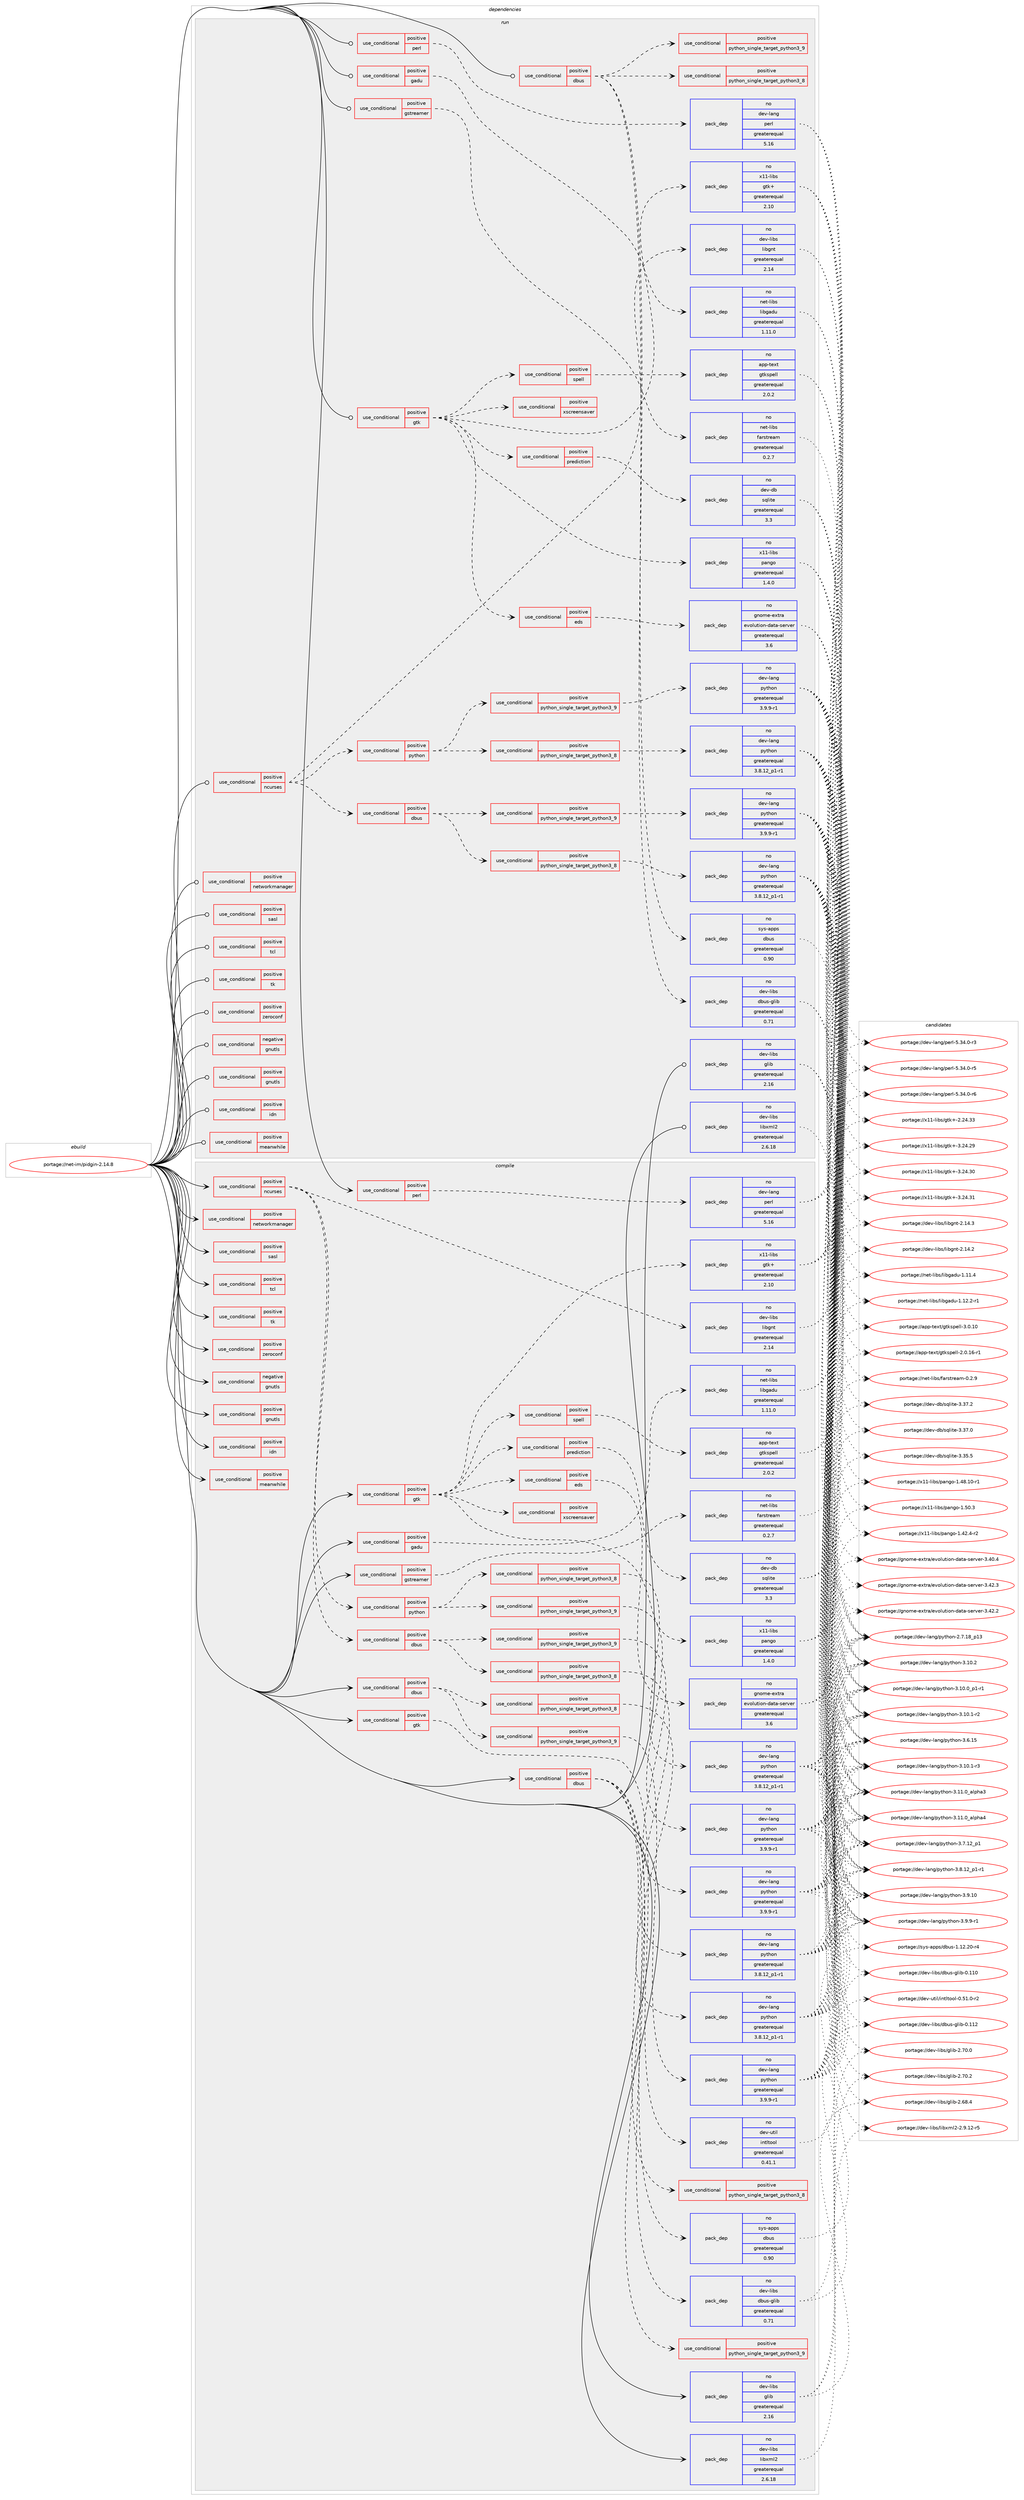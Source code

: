 digraph prolog {

# *************
# Graph options
# *************

newrank=true;
concentrate=true;
compound=true;
graph [rankdir=LR,fontname=Helvetica,fontsize=10,ranksep=1.5];#, ranksep=2.5, nodesep=0.2];
edge  [arrowhead=vee];
node  [fontname=Helvetica,fontsize=10];

# **********
# The ebuild
# **********

subgraph cluster_leftcol {
color=gray;
label=<<i>ebuild</i>>;
id [label="portage://net-im/pidgin-2.14.8", color=red, width=4, href="../net-im/pidgin-2.14.8.svg"];
}

# ****************
# The dependencies
# ****************

subgraph cluster_midcol {
color=gray;
label=<<i>dependencies</i>>;
subgraph cluster_compile {
fillcolor="#eeeeee";
style=filled;
label=<<i>compile</i>>;
subgraph cond11 {
dependency41 [label=<<TABLE BORDER="0" CELLBORDER="1" CELLSPACING="0" CELLPADDING="4"><TR><TD ROWSPAN="3" CELLPADDING="10">use_conditional</TD></TR><TR><TD>negative</TD></TR><TR><TD>gnutls</TD></TR></TABLE>>, shape=none, color=red];
# *** BEGIN UNKNOWN DEPENDENCY TYPE (TODO) ***
# dependency41 -> package_dependency(portage://net-im/pidgin-2.14.8,install,no,dev-libs,nspr,none,[,,],[],[])
# *** END UNKNOWN DEPENDENCY TYPE (TODO) ***

# *** BEGIN UNKNOWN DEPENDENCY TYPE (TODO) ***
# dependency41 -> package_dependency(portage://net-im/pidgin-2.14.8,install,no,dev-libs,nss,none,[,,],[],[])
# *** END UNKNOWN DEPENDENCY TYPE (TODO) ***

}
id:e -> dependency41:w [weight=20,style="solid",arrowhead="vee"];
subgraph cond12 {
dependency42 [label=<<TABLE BORDER="0" CELLBORDER="1" CELLSPACING="0" CELLPADDING="4"><TR><TD ROWSPAN="3" CELLPADDING="10">use_conditional</TD></TR><TR><TD>positive</TD></TR><TR><TD>dbus</TD></TR></TABLE>>, shape=none, color=red];
subgraph cond13 {
dependency43 [label=<<TABLE BORDER="0" CELLBORDER="1" CELLSPACING="0" CELLPADDING="4"><TR><TD ROWSPAN="3" CELLPADDING="10">use_conditional</TD></TR><TR><TD>positive</TD></TR><TR><TD>python_single_target_python3_8</TD></TR></TABLE>>, shape=none, color=red];
subgraph pack29 {
dependency44 [label=<<TABLE BORDER="0" CELLBORDER="1" CELLSPACING="0" CELLPADDING="4" WIDTH="220"><TR><TD ROWSPAN="6" CELLPADDING="30">pack_dep</TD></TR><TR><TD WIDTH="110">no</TD></TR><TR><TD>dev-lang</TD></TR><TR><TD>python</TD></TR><TR><TD>greaterequal</TD></TR><TR><TD>3.8.12_p1-r1</TD></TR></TABLE>>, shape=none, color=blue];
}
dependency43:e -> dependency44:w [weight=20,style="dashed",arrowhead="vee"];
}
dependency42:e -> dependency43:w [weight=20,style="dashed",arrowhead="vee"];
subgraph cond14 {
dependency45 [label=<<TABLE BORDER="0" CELLBORDER="1" CELLSPACING="0" CELLPADDING="4"><TR><TD ROWSPAN="3" CELLPADDING="10">use_conditional</TD></TR><TR><TD>positive</TD></TR><TR><TD>python_single_target_python3_9</TD></TR></TABLE>>, shape=none, color=red];
subgraph pack30 {
dependency46 [label=<<TABLE BORDER="0" CELLBORDER="1" CELLSPACING="0" CELLPADDING="4" WIDTH="220"><TR><TD ROWSPAN="6" CELLPADDING="30">pack_dep</TD></TR><TR><TD WIDTH="110">no</TD></TR><TR><TD>dev-lang</TD></TR><TR><TD>python</TD></TR><TR><TD>greaterequal</TD></TR><TR><TD>3.9.9-r1</TD></TR></TABLE>>, shape=none, color=blue];
}
dependency45:e -> dependency46:w [weight=20,style="dashed",arrowhead="vee"];
}
dependency42:e -> dependency45:w [weight=20,style="dashed",arrowhead="vee"];
}
id:e -> dependency42:w [weight=20,style="solid",arrowhead="vee"];
subgraph cond15 {
dependency47 [label=<<TABLE BORDER="0" CELLBORDER="1" CELLSPACING="0" CELLPADDING="4"><TR><TD ROWSPAN="3" CELLPADDING="10">use_conditional</TD></TR><TR><TD>positive</TD></TR><TR><TD>dbus</TD></TR></TABLE>>, shape=none, color=red];
subgraph pack31 {
dependency48 [label=<<TABLE BORDER="0" CELLBORDER="1" CELLSPACING="0" CELLPADDING="4" WIDTH="220"><TR><TD ROWSPAN="6" CELLPADDING="30">pack_dep</TD></TR><TR><TD WIDTH="110">no</TD></TR><TR><TD>dev-libs</TD></TR><TR><TD>dbus-glib</TD></TR><TR><TD>greaterequal</TD></TR><TR><TD>0.71</TD></TR></TABLE>>, shape=none, color=blue];
}
dependency47:e -> dependency48:w [weight=20,style="dashed",arrowhead="vee"];
subgraph pack32 {
dependency49 [label=<<TABLE BORDER="0" CELLBORDER="1" CELLSPACING="0" CELLPADDING="4" WIDTH="220"><TR><TD ROWSPAN="6" CELLPADDING="30">pack_dep</TD></TR><TR><TD WIDTH="110">no</TD></TR><TR><TD>sys-apps</TD></TR><TR><TD>dbus</TD></TR><TR><TD>greaterequal</TD></TR><TR><TD>0.90</TD></TR></TABLE>>, shape=none, color=blue];
}
dependency47:e -> dependency49:w [weight=20,style="dashed",arrowhead="vee"];
subgraph cond16 {
dependency50 [label=<<TABLE BORDER="0" CELLBORDER="1" CELLSPACING="0" CELLPADDING="4"><TR><TD ROWSPAN="3" CELLPADDING="10">use_conditional</TD></TR><TR><TD>positive</TD></TR><TR><TD>python_single_target_python3_8</TD></TR></TABLE>>, shape=none, color=red];
# *** BEGIN UNKNOWN DEPENDENCY TYPE (TODO) ***
# dependency50 -> package_dependency(portage://net-im/pidgin-2.14.8,install,no,dev-python,dbus-python,none,[,,],[],[use(enable(python_targets_python3_8),negative)])
# *** END UNKNOWN DEPENDENCY TYPE (TODO) ***

}
dependency47:e -> dependency50:w [weight=20,style="dashed",arrowhead="vee"];
subgraph cond17 {
dependency51 [label=<<TABLE BORDER="0" CELLBORDER="1" CELLSPACING="0" CELLPADDING="4"><TR><TD ROWSPAN="3" CELLPADDING="10">use_conditional</TD></TR><TR><TD>positive</TD></TR><TR><TD>python_single_target_python3_9</TD></TR></TABLE>>, shape=none, color=red];
# *** BEGIN UNKNOWN DEPENDENCY TYPE (TODO) ***
# dependency51 -> package_dependency(portage://net-im/pidgin-2.14.8,install,no,dev-python,dbus-python,none,[,,],[],[use(enable(python_targets_python3_9),negative)])
# *** END UNKNOWN DEPENDENCY TYPE (TODO) ***

}
dependency47:e -> dependency51:w [weight=20,style="dashed",arrowhead="vee"];
}
id:e -> dependency47:w [weight=20,style="solid",arrowhead="vee"];
subgraph cond18 {
dependency52 [label=<<TABLE BORDER="0" CELLBORDER="1" CELLSPACING="0" CELLPADDING="4"><TR><TD ROWSPAN="3" CELLPADDING="10">use_conditional</TD></TR><TR><TD>positive</TD></TR><TR><TD>gadu</TD></TR></TABLE>>, shape=none, color=red];
subgraph pack33 {
dependency53 [label=<<TABLE BORDER="0" CELLBORDER="1" CELLSPACING="0" CELLPADDING="4" WIDTH="220"><TR><TD ROWSPAN="6" CELLPADDING="30">pack_dep</TD></TR><TR><TD WIDTH="110">no</TD></TR><TR><TD>net-libs</TD></TR><TR><TD>libgadu</TD></TR><TR><TD>greaterequal</TD></TR><TR><TD>1.11.0</TD></TR></TABLE>>, shape=none, color=blue];
}
dependency52:e -> dependency53:w [weight=20,style="dashed",arrowhead="vee"];
}
id:e -> dependency52:w [weight=20,style="solid",arrowhead="vee"];
subgraph cond19 {
dependency54 [label=<<TABLE BORDER="0" CELLBORDER="1" CELLSPACING="0" CELLPADDING="4"><TR><TD ROWSPAN="3" CELLPADDING="10">use_conditional</TD></TR><TR><TD>positive</TD></TR><TR><TD>gnutls</TD></TR></TABLE>>, shape=none, color=red];
# *** BEGIN UNKNOWN DEPENDENCY TYPE (TODO) ***
# dependency54 -> package_dependency(portage://net-im/pidgin-2.14.8,install,no,net-libs,gnutls,none,[,,],any_same_slot,[])
# *** END UNKNOWN DEPENDENCY TYPE (TODO) ***

}
id:e -> dependency54:w [weight=20,style="solid",arrowhead="vee"];
subgraph cond20 {
dependency55 [label=<<TABLE BORDER="0" CELLBORDER="1" CELLSPACING="0" CELLPADDING="4"><TR><TD ROWSPAN="3" CELLPADDING="10">use_conditional</TD></TR><TR><TD>positive</TD></TR><TR><TD>gstreamer</TD></TR></TABLE>>, shape=none, color=red];
# *** BEGIN UNKNOWN DEPENDENCY TYPE (TODO) ***
# dependency55 -> package_dependency(portage://net-im/pidgin-2.14.8,install,no,media-libs,gstreamer,none,[,,],[slot(1.0)],[])
# *** END UNKNOWN DEPENDENCY TYPE (TODO) ***

# *** BEGIN UNKNOWN DEPENDENCY TYPE (TODO) ***
# dependency55 -> package_dependency(portage://net-im/pidgin-2.14.8,install,no,media-libs,gst-plugins-base,none,[,,],[slot(1.0)],[])
# *** END UNKNOWN DEPENDENCY TYPE (TODO) ***

subgraph pack34 {
dependency56 [label=<<TABLE BORDER="0" CELLBORDER="1" CELLSPACING="0" CELLPADDING="4" WIDTH="220"><TR><TD ROWSPAN="6" CELLPADDING="30">pack_dep</TD></TR><TR><TD WIDTH="110">no</TD></TR><TR><TD>net-libs</TD></TR><TR><TD>farstream</TD></TR><TR><TD>greaterequal</TD></TR><TR><TD>0.2.7</TD></TR></TABLE>>, shape=none, color=blue];
}
dependency55:e -> dependency56:w [weight=20,style="dashed",arrowhead="vee"];
}
id:e -> dependency55:w [weight=20,style="solid",arrowhead="vee"];
subgraph cond21 {
dependency57 [label=<<TABLE BORDER="0" CELLBORDER="1" CELLSPACING="0" CELLPADDING="4"><TR><TD ROWSPAN="3" CELLPADDING="10">use_conditional</TD></TR><TR><TD>positive</TD></TR><TR><TD>gtk</TD></TR></TABLE>>, shape=none, color=red];
# *** BEGIN UNKNOWN DEPENDENCY TYPE (TODO) ***
# dependency57 -> package_dependency(portage://net-im/pidgin-2.14.8,install,no,x11-base,xorg-proto,none,[,,],[],[])
# *** END UNKNOWN DEPENDENCY TYPE (TODO) ***

subgraph pack35 {
dependency58 [label=<<TABLE BORDER="0" CELLBORDER="1" CELLSPACING="0" CELLPADDING="4" WIDTH="220"><TR><TD ROWSPAN="6" CELLPADDING="30">pack_dep</TD></TR><TR><TD WIDTH="110">no</TD></TR><TR><TD>dev-util</TD></TR><TR><TD>intltool</TD></TR><TR><TD>greaterequal</TD></TR><TR><TD>0.41.1</TD></TR></TABLE>>, shape=none, color=blue];
}
dependency57:e -> dependency58:w [weight=20,style="dashed",arrowhead="vee"];
# *** BEGIN UNKNOWN DEPENDENCY TYPE (TODO) ***
# dependency57 -> package_dependency(portage://net-im/pidgin-2.14.8,install,no,sys-devel,gettext,none,[,,],[],[])
# *** END UNKNOWN DEPENDENCY TYPE (TODO) ***

}
id:e -> dependency57:w [weight=20,style="solid",arrowhead="vee"];
subgraph cond22 {
dependency59 [label=<<TABLE BORDER="0" CELLBORDER="1" CELLSPACING="0" CELLPADDING="4"><TR><TD ROWSPAN="3" CELLPADDING="10">use_conditional</TD></TR><TR><TD>positive</TD></TR><TR><TD>gtk</TD></TR></TABLE>>, shape=none, color=red];
subgraph pack36 {
dependency60 [label=<<TABLE BORDER="0" CELLBORDER="1" CELLSPACING="0" CELLPADDING="4" WIDTH="220"><TR><TD ROWSPAN="6" CELLPADDING="30">pack_dep</TD></TR><TR><TD WIDTH="110">no</TD></TR><TR><TD>x11-libs</TD></TR><TR><TD>gtk+</TD></TR><TR><TD>greaterequal</TD></TR><TR><TD>2.10</TD></TR></TABLE>>, shape=none, color=blue];
}
dependency59:e -> dependency60:w [weight=20,style="dashed",arrowhead="vee"];
# *** BEGIN UNKNOWN DEPENDENCY TYPE (TODO) ***
# dependency59 -> package_dependency(portage://net-im/pidgin-2.14.8,install,no,x11-libs,libSM,none,[,,],[],[])
# *** END UNKNOWN DEPENDENCY TYPE (TODO) ***

subgraph pack37 {
dependency61 [label=<<TABLE BORDER="0" CELLBORDER="1" CELLSPACING="0" CELLPADDING="4" WIDTH="220"><TR><TD ROWSPAN="6" CELLPADDING="30">pack_dep</TD></TR><TR><TD WIDTH="110">no</TD></TR><TR><TD>x11-libs</TD></TR><TR><TD>pango</TD></TR><TR><TD>greaterequal</TD></TR><TR><TD>1.4.0</TD></TR></TABLE>>, shape=none, color=blue];
}
dependency59:e -> dependency61:w [weight=20,style="dashed",arrowhead="vee"];
subgraph cond23 {
dependency62 [label=<<TABLE BORDER="0" CELLBORDER="1" CELLSPACING="0" CELLPADDING="4"><TR><TD ROWSPAN="3" CELLPADDING="10">use_conditional</TD></TR><TR><TD>positive</TD></TR><TR><TD>xscreensaver</TD></TR></TABLE>>, shape=none, color=red];
# *** BEGIN UNKNOWN DEPENDENCY TYPE (TODO) ***
# dependency62 -> package_dependency(portage://net-im/pidgin-2.14.8,install,no,x11-libs,libXScrnSaver,none,[,,],[],[])
# *** END UNKNOWN DEPENDENCY TYPE (TODO) ***

}
dependency59:e -> dependency62:w [weight=20,style="dashed",arrowhead="vee"];
subgraph cond24 {
dependency63 [label=<<TABLE BORDER="0" CELLBORDER="1" CELLSPACING="0" CELLPADDING="4"><TR><TD ROWSPAN="3" CELLPADDING="10">use_conditional</TD></TR><TR><TD>positive</TD></TR><TR><TD>spell</TD></TR></TABLE>>, shape=none, color=red];
subgraph pack38 {
dependency64 [label=<<TABLE BORDER="0" CELLBORDER="1" CELLSPACING="0" CELLPADDING="4" WIDTH="220"><TR><TD ROWSPAN="6" CELLPADDING="30">pack_dep</TD></TR><TR><TD WIDTH="110">no</TD></TR><TR><TD>app-text</TD></TR><TR><TD>gtkspell</TD></TR><TR><TD>greaterequal</TD></TR><TR><TD>2.0.2</TD></TR></TABLE>>, shape=none, color=blue];
}
dependency63:e -> dependency64:w [weight=20,style="dashed",arrowhead="vee"];
}
dependency59:e -> dependency63:w [weight=20,style="dashed",arrowhead="vee"];
subgraph cond25 {
dependency65 [label=<<TABLE BORDER="0" CELLBORDER="1" CELLSPACING="0" CELLPADDING="4"><TR><TD ROWSPAN="3" CELLPADDING="10">use_conditional</TD></TR><TR><TD>positive</TD></TR><TR><TD>eds</TD></TR></TABLE>>, shape=none, color=red];
subgraph pack39 {
dependency66 [label=<<TABLE BORDER="0" CELLBORDER="1" CELLSPACING="0" CELLPADDING="4" WIDTH="220"><TR><TD ROWSPAN="6" CELLPADDING="30">pack_dep</TD></TR><TR><TD WIDTH="110">no</TD></TR><TR><TD>gnome-extra</TD></TR><TR><TD>evolution-data-server</TD></TR><TR><TD>greaterequal</TD></TR><TR><TD>3.6</TD></TR></TABLE>>, shape=none, color=blue];
}
dependency65:e -> dependency66:w [weight=20,style="dashed",arrowhead="vee"];
}
dependency59:e -> dependency65:w [weight=20,style="dashed",arrowhead="vee"];
subgraph cond26 {
dependency67 [label=<<TABLE BORDER="0" CELLBORDER="1" CELLSPACING="0" CELLPADDING="4"><TR><TD ROWSPAN="3" CELLPADDING="10">use_conditional</TD></TR><TR><TD>positive</TD></TR><TR><TD>prediction</TD></TR></TABLE>>, shape=none, color=red];
subgraph pack40 {
dependency68 [label=<<TABLE BORDER="0" CELLBORDER="1" CELLSPACING="0" CELLPADDING="4" WIDTH="220"><TR><TD ROWSPAN="6" CELLPADDING="30">pack_dep</TD></TR><TR><TD WIDTH="110">no</TD></TR><TR><TD>dev-db</TD></TR><TR><TD>sqlite</TD></TR><TR><TD>greaterequal</TD></TR><TR><TD>3.3</TD></TR></TABLE>>, shape=none, color=blue];
}
dependency67:e -> dependency68:w [weight=20,style="dashed",arrowhead="vee"];
}
dependency59:e -> dependency67:w [weight=20,style="dashed",arrowhead="vee"];
}
id:e -> dependency59:w [weight=20,style="solid",arrowhead="vee"];
subgraph cond27 {
dependency69 [label=<<TABLE BORDER="0" CELLBORDER="1" CELLSPACING="0" CELLPADDING="4"><TR><TD ROWSPAN="3" CELLPADDING="10">use_conditional</TD></TR><TR><TD>positive</TD></TR><TR><TD>idn</TD></TR></TABLE>>, shape=none, color=red];
# *** BEGIN UNKNOWN DEPENDENCY TYPE (TODO) ***
# dependency69 -> package_dependency(portage://net-im/pidgin-2.14.8,install,no,net-dns,libidn,none,[,,],any_same_slot,[])
# *** END UNKNOWN DEPENDENCY TYPE (TODO) ***

}
id:e -> dependency69:w [weight=20,style="solid",arrowhead="vee"];
subgraph cond28 {
dependency70 [label=<<TABLE BORDER="0" CELLBORDER="1" CELLSPACING="0" CELLPADDING="4"><TR><TD ROWSPAN="3" CELLPADDING="10">use_conditional</TD></TR><TR><TD>positive</TD></TR><TR><TD>meanwhile</TD></TR></TABLE>>, shape=none, color=red];
# *** BEGIN UNKNOWN DEPENDENCY TYPE (TODO) ***
# dependency70 -> package_dependency(portage://net-im/pidgin-2.14.8,install,no,net-libs,meanwhile,none,[,,],[],[])
# *** END UNKNOWN DEPENDENCY TYPE (TODO) ***

}
id:e -> dependency70:w [weight=20,style="solid",arrowhead="vee"];
subgraph cond29 {
dependency71 [label=<<TABLE BORDER="0" CELLBORDER="1" CELLSPACING="0" CELLPADDING="4"><TR><TD ROWSPAN="3" CELLPADDING="10">use_conditional</TD></TR><TR><TD>positive</TD></TR><TR><TD>ncurses</TD></TR></TABLE>>, shape=none, color=red];
subgraph pack41 {
dependency72 [label=<<TABLE BORDER="0" CELLBORDER="1" CELLSPACING="0" CELLPADDING="4" WIDTH="220"><TR><TD ROWSPAN="6" CELLPADDING="30">pack_dep</TD></TR><TR><TD WIDTH="110">no</TD></TR><TR><TD>dev-libs</TD></TR><TR><TD>libgnt</TD></TR><TR><TD>greaterequal</TD></TR><TR><TD>2.14</TD></TR></TABLE>>, shape=none, color=blue];
}
dependency71:e -> dependency72:w [weight=20,style="dashed",arrowhead="vee"];
# *** BEGIN UNKNOWN DEPENDENCY TYPE (TODO) ***
# dependency71 -> package_dependency(portage://net-im/pidgin-2.14.8,install,no,sys-libs,ncurses,none,[,,],any_same_slot,[use(enable(unicode),positive)])
# *** END UNKNOWN DEPENDENCY TYPE (TODO) ***

subgraph cond30 {
dependency73 [label=<<TABLE BORDER="0" CELLBORDER="1" CELLSPACING="0" CELLPADDING="4"><TR><TD ROWSPAN="3" CELLPADDING="10">use_conditional</TD></TR><TR><TD>positive</TD></TR><TR><TD>dbus</TD></TR></TABLE>>, shape=none, color=red];
subgraph cond31 {
dependency74 [label=<<TABLE BORDER="0" CELLBORDER="1" CELLSPACING="0" CELLPADDING="4"><TR><TD ROWSPAN="3" CELLPADDING="10">use_conditional</TD></TR><TR><TD>positive</TD></TR><TR><TD>python_single_target_python3_8</TD></TR></TABLE>>, shape=none, color=red];
subgraph pack42 {
dependency75 [label=<<TABLE BORDER="0" CELLBORDER="1" CELLSPACING="0" CELLPADDING="4" WIDTH="220"><TR><TD ROWSPAN="6" CELLPADDING="30">pack_dep</TD></TR><TR><TD WIDTH="110">no</TD></TR><TR><TD>dev-lang</TD></TR><TR><TD>python</TD></TR><TR><TD>greaterequal</TD></TR><TR><TD>3.8.12_p1-r1</TD></TR></TABLE>>, shape=none, color=blue];
}
dependency74:e -> dependency75:w [weight=20,style="dashed",arrowhead="vee"];
}
dependency73:e -> dependency74:w [weight=20,style="dashed",arrowhead="vee"];
subgraph cond32 {
dependency76 [label=<<TABLE BORDER="0" CELLBORDER="1" CELLSPACING="0" CELLPADDING="4"><TR><TD ROWSPAN="3" CELLPADDING="10">use_conditional</TD></TR><TR><TD>positive</TD></TR><TR><TD>python_single_target_python3_9</TD></TR></TABLE>>, shape=none, color=red];
subgraph pack43 {
dependency77 [label=<<TABLE BORDER="0" CELLBORDER="1" CELLSPACING="0" CELLPADDING="4" WIDTH="220"><TR><TD ROWSPAN="6" CELLPADDING="30">pack_dep</TD></TR><TR><TD WIDTH="110">no</TD></TR><TR><TD>dev-lang</TD></TR><TR><TD>python</TD></TR><TR><TD>greaterequal</TD></TR><TR><TD>3.9.9-r1</TD></TR></TABLE>>, shape=none, color=blue];
}
dependency76:e -> dependency77:w [weight=20,style="dashed",arrowhead="vee"];
}
dependency73:e -> dependency76:w [weight=20,style="dashed",arrowhead="vee"];
}
dependency71:e -> dependency73:w [weight=20,style="dashed",arrowhead="vee"];
subgraph cond33 {
dependency78 [label=<<TABLE BORDER="0" CELLBORDER="1" CELLSPACING="0" CELLPADDING="4"><TR><TD ROWSPAN="3" CELLPADDING="10">use_conditional</TD></TR><TR><TD>positive</TD></TR><TR><TD>python</TD></TR></TABLE>>, shape=none, color=red];
subgraph cond34 {
dependency79 [label=<<TABLE BORDER="0" CELLBORDER="1" CELLSPACING="0" CELLPADDING="4"><TR><TD ROWSPAN="3" CELLPADDING="10">use_conditional</TD></TR><TR><TD>positive</TD></TR><TR><TD>python_single_target_python3_8</TD></TR></TABLE>>, shape=none, color=red];
subgraph pack44 {
dependency80 [label=<<TABLE BORDER="0" CELLBORDER="1" CELLSPACING="0" CELLPADDING="4" WIDTH="220"><TR><TD ROWSPAN="6" CELLPADDING="30">pack_dep</TD></TR><TR><TD WIDTH="110">no</TD></TR><TR><TD>dev-lang</TD></TR><TR><TD>python</TD></TR><TR><TD>greaterequal</TD></TR><TR><TD>3.8.12_p1-r1</TD></TR></TABLE>>, shape=none, color=blue];
}
dependency79:e -> dependency80:w [weight=20,style="dashed",arrowhead="vee"];
}
dependency78:e -> dependency79:w [weight=20,style="dashed",arrowhead="vee"];
subgraph cond35 {
dependency81 [label=<<TABLE BORDER="0" CELLBORDER="1" CELLSPACING="0" CELLPADDING="4"><TR><TD ROWSPAN="3" CELLPADDING="10">use_conditional</TD></TR><TR><TD>positive</TD></TR><TR><TD>python_single_target_python3_9</TD></TR></TABLE>>, shape=none, color=red];
subgraph pack45 {
dependency82 [label=<<TABLE BORDER="0" CELLBORDER="1" CELLSPACING="0" CELLPADDING="4" WIDTH="220"><TR><TD ROWSPAN="6" CELLPADDING="30">pack_dep</TD></TR><TR><TD WIDTH="110">no</TD></TR><TR><TD>dev-lang</TD></TR><TR><TD>python</TD></TR><TR><TD>greaterequal</TD></TR><TR><TD>3.9.9-r1</TD></TR></TABLE>>, shape=none, color=blue];
}
dependency81:e -> dependency82:w [weight=20,style="dashed",arrowhead="vee"];
}
dependency78:e -> dependency81:w [weight=20,style="dashed",arrowhead="vee"];
}
dependency71:e -> dependency78:w [weight=20,style="dashed",arrowhead="vee"];
}
id:e -> dependency71:w [weight=20,style="solid",arrowhead="vee"];
subgraph cond36 {
dependency83 [label=<<TABLE BORDER="0" CELLBORDER="1" CELLSPACING="0" CELLPADDING="4"><TR><TD ROWSPAN="3" CELLPADDING="10">use_conditional</TD></TR><TR><TD>positive</TD></TR><TR><TD>networkmanager</TD></TR></TABLE>>, shape=none, color=red];
# *** BEGIN UNKNOWN DEPENDENCY TYPE (TODO) ***
# dependency83 -> package_dependency(portage://net-im/pidgin-2.14.8,install,no,net-misc,networkmanager,none,[,,],[],[])
# *** END UNKNOWN DEPENDENCY TYPE (TODO) ***

}
id:e -> dependency83:w [weight=20,style="solid",arrowhead="vee"];
subgraph cond37 {
dependency84 [label=<<TABLE BORDER="0" CELLBORDER="1" CELLSPACING="0" CELLPADDING="4"><TR><TD ROWSPAN="3" CELLPADDING="10">use_conditional</TD></TR><TR><TD>positive</TD></TR><TR><TD>perl</TD></TR></TABLE>>, shape=none, color=red];
subgraph pack46 {
dependency85 [label=<<TABLE BORDER="0" CELLBORDER="1" CELLSPACING="0" CELLPADDING="4" WIDTH="220"><TR><TD ROWSPAN="6" CELLPADDING="30">pack_dep</TD></TR><TR><TD WIDTH="110">no</TD></TR><TR><TD>dev-lang</TD></TR><TR><TD>perl</TD></TR><TR><TD>greaterequal</TD></TR><TR><TD>5.16</TD></TR></TABLE>>, shape=none, color=blue];
}
dependency84:e -> dependency85:w [weight=20,style="dashed",arrowhead="vee"];
}
id:e -> dependency84:w [weight=20,style="solid",arrowhead="vee"];
subgraph cond38 {
dependency86 [label=<<TABLE BORDER="0" CELLBORDER="1" CELLSPACING="0" CELLPADDING="4"><TR><TD ROWSPAN="3" CELLPADDING="10">use_conditional</TD></TR><TR><TD>positive</TD></TR><TR><TD>sasl</TD></TR></TABLE>>, shape=none, color=red];
# *** BEGIN UNKNOWN DEPENDENCY TYPE (TODO) ***
# dependency86 -> package_dependency(portage://net-im/pidgin-2.14.8,install,no,dev-libs,cyrus-sasl,none,[,,],[slot(2)],[])
# *** END UNKNOWN DEPENDENCY TYPE (TODO) ***

}
id:e -> dependency86:w [weight=20,style="solid",arrowhead="vee"];
subgraph cond39 {
dependency87 [label=<<TABLE BORDER="0" CELLBORDER="1" CELLSPACING="0" CELLPADDING="4"><TR><TD ROWSPAN="3" CELLPADDING="10">use_conditional</TD></TR><TR><TD>positive</TD></TR><TR><TD>tcl</TD></TR></TABLE>>, shape=none, color=red];
# *** BEGIN UNKNOWN DEPENDENCY TYPE (TODO) ***
# dependency87 -> package_dependency(portage://net-im/pidgin-2.14.8,install,no,dev-lang,tcl,none,[,,],[slot(0),equal],[])
# *** END UNKNOWN DEPENDENCY TYPE (TODO) ***

}
id:e -> dependency87:w [weight=20,style="solid",arrowhead="vee"];
subgraph cond40 {
dependency88 [label=<<TABLE BORDER="0" CELLBORDER="1" CELLSPACING="0" CELLPADDING="4"><TR><TD ROWSPAN="3" CELLPADDING="10">use_conditional</TD></TR><TR><TD>positive</TD></TR><TR><TD>tk</TD></TR></TABLE>>, shape=none, color=red];
# *** BEGIN UNKNOWN DEPENDENCY TYPE (TODO) ***
# dependency88 -> package_dependency(portage://net-im/pidgin-2.14.8,install,no,dev-lang,tk,none,[,,],[slot(0),equal],[])
# *** END UNKNOWN DEPENDENCY TYPE (TODO) ***

}
id:e -> dependency88:w [weight=20,style="solid",arrowhead="vee"];
subgraph cond41 {
dependency89 [label=<<TABLE BORDER="0" CELLBORDER="1" CELLSPACING="0" CELLPADDING="4"><TR><TD ROWSPAN="3" CELLPADDING="10">use_conditional</TD></TR><TR><TD>positive</TD></TR><TR><TD>zeroconf</TD></TR></TABLE>>, shape=none, color=red];
# *** BEGIN UNKNOWN DEPENDENCY TYPE (TODO) ***
# dependency89 -> package_dependency(portage://net-im/pidgin-2.14.8,install,no,net-dns,avahi,none,[,,],[],[use(enable(dbus),none)])
# *** END UNKNOWN DEPENDENCY TYPE (TODO) ***

}
id:e -> dependency89:w [weight=20,style="solid",arrowhead="vee"];
subgraph pack47 {
dependency90 [label=<<TABLE BORDER="0" CELLBORDER="1" CELLSPACING="0" CELLPADDING="4" WIDTH="220"><TR><TD ROWSPAN="6" CELLPADDING="30">pack_dep</TD></TR><TR><TD WIDTH="110">no</TD></TR><TR><TD>dev-libs</TD></TR><TR><TD>glib</TD></TR><TR><TD>greaterequal</TD></TR><TR><TD>2.16</TD></TR></TABLE>>, shape=none, color=blue];
}
id:e -> dependency90:w [weight=20,style="solid",arrowhead="vee"];
subgraph pack48 {
dependency91 [label=<<TABLE BORDER="0" CELLBORDER="1" CELLSPACING="0" CELLPADDING="4" WIDTH="220"><TR><TD ROWSPAN="6" CELLPADDING="30">pack_dep</TD></TR><TR><TD WIDTH="110">no</TD></TR><TR><TD>dev-libs</TD></TR><TR><TD>libxml2</TD></TR><TR><TD>greaterequal</TD></TR><TR><TD>2.6.18</TD></TR></TABLE>>, shape=none, color=blue];
}
id:e -> dependency91:w [weight=20,style="solid",arrowhead="vee"];
# *** BEGIN UNKNOWN DEPENDENCY TYPE (TODO) ***
# id -> package_dependency(portage://net-im/pidgin-2.14.8,install,no,dev-util,desktop-file-utils,none,[,,],[],[])
# *** END UNKNOWN DEPENDENCY TYPE (TODO) ***

# *** BEGIN UNKNOWN DEPENDENCY TYPE (TODO) ***
# id -> package_dependency(portage://net-im/pidgin-2.14.8,install,no,x11-misc,shared-mime-info,none,[,,],[],[])
# *** END UNKNOWN DEPENDENCY TYPE (TODO) ***

}
subgraph cluster_compileandrun {
fillcolor="#eeeeee";
style=filled;
label=<<i>compile and run</i>>;
}
subgraph cluster_run {
fillcolor="#eeeeee";
style=filled;
label=<<i>run</i>>;
subgraph cond42 {
dependency92 [label=<<TABLE BORDER="0" CELLBORDER="1" CELLSPACING="0" CELLPADDING="4"><TR><TD ROWSPAN="3" CELLPADDING="10">use_conditional</TD></TR><TR><TD>negative</TD></TR><TR><TD>gnutls</TD></TR></TABLE>>, shape=none, color=red];
# *** BEGIN UNKNOWN DEPENDENCY TYPE (TODO) ***
# dependency92 -> package_dependency(portage://net-im/pidgin-2.14.8,run,no,dev-libs,nspr,none,[,,],[],[])
# *** END UNKNOWN DEPENDENCY TYPE (TODO) ***

# *** BEGIN UNKNOWN DEPENDENCY TYPE (TODO) ***
# dependency92 -> package_dependency(portage://net-im/pidgin-2.14.8,run,no,dev-libs,nss,none,[,,],[],[])
# *** END UNKNOWN DEPENDENCY TYPE (TODO) ***

}
id:e -> dependency92:w [weight=20,style="solid",arrowhead="odot"];
subgraph cond43 {
dependency93 [label=<<TABLE BORDER="0" CELLBORDER="1" CELLSPACING="0" CELLPADDING="4"><TR><TD ROWSPAN="3" CELLPADDING="10">use_conditional</TD></TR><TR><TD>positive</TD></TR><TR><TD>dbus</TD></TR></TABLE>>, shape=none, color=red];
subgraph pack49 {
dependency94 [label=<<TABLE BORDER="0" CELLBORDER="1" CELLSPACING="0" CELLPADDING="4" WIDTH="220"><TR><TD ROWSPAN="6" CELLPADDING="30">pack_dep</TD></TR><TR><TD WIDTH="110">no</TD></TR><TR><TD>dev-libs</TD></TR><TR><TD>dbus-glib</TD></TR><TR><TD>greaterequal</TD></TR><TR><TD>0.71</TD></TR></TABLE>>, shape=none, color=blue];
}
dependency93:e -> dependency94:w [weight=20,style="dashed",arrowhead="vee"];
subgraph pack50 {
dependency95 [label=<<TABLE BORDER="0" CELLBORDER="1" CELLSPACING="0" CELLPADDING="4" WIDTH="220"><TR><TD ROWSPAN="6" CELLPADDING="30">pack_dep</TD></TR><TR><TD WIDTH="110">no</TD></TR><TR><TD>sys-apps</TD></TR><TR><TD>dbus</TD></TR><TR><TD>greaterequal</TD></TR><TR><TD>0.90</TD></TR></TABLE>>, shape=none, color=blue];
}
dependency93:e -> dependency95:w [weight=20,style="dashed",arrowhead="vee"];
subgraph cond44 {
dependency96 [label=<<TABLE BORDER="0" CELLBORDER="1" CELLSPACING="0" CELLPADDING="4"><TR><TD ROWSPAN="3" CELLPADDING="10">use_conditional</TD></TR><TR><TD>positive</TD></TR><TR><TD>python_single_target_python3_8</TD></TR></TABLE>>, shape=none, color=red];
# *** BEGIN UNKNOWN DEPENDENCY TYPE (TODO) ***
# dependency96 -> package_dependency(portage://net-im/pidgin-2.14.8,run,no,dev-python,dbus-python,none,[,,],[],[use(enable(python_targets_python3_8),negative)])
# *** END UNKNOWN DEPENDENCY TYPE (TODO) ***

}
dependency93:e -> dependency96:w [weight=20,style="dashed",arrowhead="vee"];
subgraph cond45 {
dependency97 [label=<<TABLE BORDER="0" CELLBORDER="1" CELLSPACING="0" CELLPADDING="4"><TR><TD ROWSPAN="3" CELLPADDING="10">use_conditional</TD></TR><TR><TD>positive</TD></TR><TR><TD>python_single_target_python3_9</TD></TR></TABLE>>, shape=none, color=red];
# *** BEGIN UNKNOWN DEPENDENCY TYPE (TODO) ***
# dependency97 -> package_dependency(portage://net-im/pidgin-2.14.8,run,no,dev-python,dbus-python,none,[,,],[],[use(enable(python_targets_python3_9),negative)])
# *** END UNKNOWN DEPENDENCY TYPE (TODO) ***

}
dependency93:e -> dependency97:w [weight=20,style="dashed",arrowhead="vee"];
}
id:e -> dependency93:w [weight=20,style="solid",arrowhead="odot"];
subgraph cond46 {
dependency98 [label=<<TABLE BORDER="0" CELLBORDER="1" CELLSPACING="0" CELLPADDING="4"><TR><TD ROWSPAN="3" CELLPADDING="10">use_conditional</TD></TR><TR><TD>positive</TD></TR><TR><TD>gadu</TD></TR></TABLE>>, shape=none, color=red];
subgraph pack51 {
dependency99 [label=<<TABLE BORDER="0" CELLBORDER="1" CELLSPACING="0" CELLPADDING="4" WIDTH="220"><TR><TD ROWSPAN="6" CELLPADDING="30">pack_dep</TD></TR><TR><TD WIDTH="110">no</TD></TR><TR><TD>net-libs</TD></TR><TR><TD>libgadu</TD></TR><TR><TD>greaterequal</TD></TR><TR><TD>1.11.0</TD></TR></TABLE>>, shape=none, color=blue];
}
dependency98:e -> dependency99:w [weight=20,style="dashed",arrowhead="vee"];
}
id:e -> dependency98:w [weight=20,style="solid",arrowhead="odot"];
subgraph cond47 {
dependency100 [label=<<TABLE BORDER="0" CELLBORDER="1" CELLSPACING="0" CELLPADDING="4"><TR><TD ROWSPAN="3" CELLPADDING="10">use_conditional</TD></TR><TR><TD>positive</TD></TR><TR><TD>gnutls</TD></TR></TABLE>>, shape=none, color=red];
# *** BEGIN UNKNOWN DEPENDENCY TYPE (TODO) ***
# dependency100 -> package_dependency(portage://net-im/pidgin-2.14.8,run,no,net-libs,gnutls,none,[,,],any_same_slot,[])
# *** END UNKNOWN DEPENDENCY TYPE (TODO) ***

}
id:e -> dependency100:w [weight=20,style="solid",arrowhead="odot"];
subgraph cond48 {
dependency101 [label=<<TABLE BORDER="0" CELLBORDER="1" CELLSPACING="0" CELLPADDING="4"><TR><TD ROWSPAN="3" CELLPADDING="10">use_conditional</TD></TR><TR><TD>positive</TD></TR><TR><TD>gstreamer</TD></TR></TABLE>>, shape=none, color=red];
# *** BEGIN UNKNOWN DEPENDENCY TYPE (TODO) ***
# dependency101 -> package_dependency(portage://net-im/pidgin-2.14.8,run,no,media-libs,gstreamer,none,[,,],[slot(1.0)],[])
# *** END UNKNOWN DEPENDENCY TYPE (TODO) ***

# *** BEGIN UNKNOWN DEPENDENCY TYPE (TODO) ***
# dependency101 -> package_dependency(portage://net-im/pidgin-2.14.8,run,no,media-libs,gst-plugins-base,none,[,,],[slot(1.0)],[])
# *** END UNKNOWN DEPENDENCY TYPE (TODO) ***

subgraph pack52 {
dependency102 [label=<<TABLE BORDER="0" CELLBORDER="1" CELLSPACING="0" CELLPADDING="4" WIDTH="220"><TR><TD ROWSPAN="6" CELLPADDING="30">pack_dep</TD></TR><TR><TD WIDTH="110">no</TD></TR><TR><TD>net-libs</TD></TR><TR><TD>farstream</TD></TR><TR><TD>greaterequal</TD></TR><TR><TD>0.2.7</TD></TR></TABLE>>, shape=none, color=blue];
}
dependency101:e -> dependency102:w [weight=20,style="dashed",arrowhead="vee"];
}
id:e -> dependency101:w [weight=20,style="solid",arrowhead="odot"];
subgraph cond49 {
dependency103 [label=<<TABLE BORDER="0" CELLBORDER="1" CELLSPACING="0" CELLPADDING="4"><TR><TD ROWSPAN="3" CELLPADDING="10">use_conditional</TD></TR><TR><TD>positive</TD></TR><TR><TD>gtk</TD></TR></TABLE>>, shape=none, color=red];
subgraph pack53 {
dependency104 [label=<<TABLE BORDER="0" CELLBORDER="1" CELLSPACING="0" CELLPADDING="4" WIDTH="220"><TR><TD ROWSPAN="6" CELLPADDING="30">pack_dep</TD></TR><TR><TD WIDTH="110">no</TD></TR><TR><TD>x11-libs</TD></TR><TR><TD>gtk+</TD></TR><TR><TD>greaterequal</TD></TR><TR><TD>2.10</TD></TR></TABLE>>, shape=none, color=blue];
}
dependency103:e -> dependency104:w [weight=20,style="dashed",arrowhead="vee"];
# *** BEGIN UNKNOWN DEPENDENCY TYPE (TODO) ***
# dependency103 -> package_dependency(portage://net-im/pidgin-2.14.8,run,no,x11-libs,libSM,none,[,,],[],[])
# *** END UNKNOWN DEPENDENCY TYPE (TODO) ***

subgraph pack54 {
dependency105 [label=<<TABLE BORDER="0" CELLBORDER="1" CELLSPACING="0" CELLPADDING="4" WIDTH="220"><TR><TD ROWSPAN="6" CELLPADDING="30">pack_dep</TD></TR><TR><TD WIDTH="110">no</TD></TR><TR><TD>x11-libs</TD></TR><TR><TD>pango</TD></TR><TR><TD>greaterequal</TD></TR><TR><TD>1.4.0</TD></TR></TABLE>>, shape=none, color=blue];
}
dependency103:e -> dependency105:w [weight=20,style="dashed",arrowhead="vee"];
subgraph cond50 {
dependency106 [label=<<TABLE BORDER="0" CELLBORDER="1" CELLSPACING="0" CELLPADDING="4"><TR><TD ROWSPAN="3" CELLPADDING="10">use_conditional</TD></TR><TR><TD>positive</TD></TR><TR><TD>xscreensaver</TD></TR></TABLE>>, shape=none, color=red];
# *** BEGIN UNKNOWN DEPENDENCY TYPE (TODO) ***
# dependency106 -> package_dependency(portage://net-im/pidgin-2.14.8,run,no,x11-libs,libXScrnSaver,none,[,,],[],[])
# *** END UNKNOWN DEPENDENCY TYPE (TODO) ***

}
dependency103:e -> dependency106:w [weight=20,style="dashed",arrowhead="vee"];
subgraph cond51 {
dependency107 [label=<<TABLE BORDER="0" CELLBORDER="1" CELLSPACING="0" CELLPADDING="4"><TR><TD ROWSPAN="3" CELLPADDING="10">use_conditional</TD></TR><TR><TD>positive</TD></TR><TR><TD>spell</TD></TR></TABLE>>, shape=none, color=red];
subgraph pack55 {
dependency108 [label=<<TABLE BORDER="0" CELLBORDER="1" CELLSPACING="0" CELLPADDING="4" WIDTH="220"><TR><TD ROWSPAN="6" CELLPADDING="30">pack_dep</TD></TR><TR><TD WIDTH="110">no</TD></TR><TR><TD>app-text</TD></TR><TR><TD>gtkspell</TD></TR><TR><TD>greaterequal</TD></TR><TR><TD>2.0.2</TD></TR></TABLE>>, shape=none, color=blue];
}
dependency107:e -> dependency108:w [weight=20,style="dashed",arrowhead="vee"];
}
dependency103:e -> dependency107:w [weight=20,style="dashed",arrowhead="vee"];
subgraph cond52 {
dependency109 [label=<<TABLE BORDER="0" CELLBORDER="1" CELLSPACING="0" CELLPADDING="4"><TR><TD ROWSPAN="3" CELLPADDING="10">use_conditional</TD></TR><TR><TD>positive</TD></TR><TR><TD>eds</TD></TR></TABLE>>, shape=none, color=red];
subgraph pack56 {
dependency110 [label=<<TABLE BORDER="0" CELLBORDER="1" CELLSPACING="0" CELLPADDING="4" WIDTH="220"><TR><TD ROWSPAN="6" CELLPADDING="30">pack_dep</TD></TR><TR><TD WIDTH="110">no</TD></TR><TR><TD>gnome-extra</TD></TR><TR><TD>evolution-data-server</TD></TR><TR><TD>greaterequal</TD></TR><TR><TD>3.6</TD></TR></TABLE>>, shape=none, color=blue];
}
dependency109:e -> dependency110:w [weight=20,style="dashed",arrowhead="vee"];
}
dependency103:e -> dependency109:w [weight=20,style="dashed",arrowhead="vee"];
subgraph cond53 {
dependency111 [label=<<TABLE BORDER="0" CELLBORDER="1" CELLSPACING="0" CELLPADDING="4"><TR><TD ROWSPAN="3" CELLPADDING="10">use_conditional</TD></TR><TR><TD>positive</TD></TR><TR><TD>prediction</TD></TR></TABLE>>, shape=none, color=red];
subgraph pack57 {
dependency112 [label=<<TABLE BORDER="0" CELLBORDER="1" CELLSPACING="0" CELLPADDING="4" WIDTH="220"><TR><TD ROWSPAN="6" CELLPADDING="30">pack_dep</TD></TR><TR><TD WIDTH="110">no</TD></TR><TR><TD>dev-db</TD></TR><TR><TD>sqlite</TD></TR><TR><TD>greaterequal</TD></TR><TR><TD>3.3</TD></TR></TABLE>>, shape=none, color=blue];
}
dependency111:e -> dependency112:w [weight=20,style="dashed",arrowhead="vee"];
}
dependency103:e -> dependency111:w [weight=20,style="dashed",arrowhead="vee"];
}
id:e -> dependency103:w [weight=20,style="solid",arrowhead="odot"];
subgraph cond54 {
dependency113 [label=<<TABLE BORDER="0" CELLBORDER="1" CELLSPACING="0" CELLPADDING="4"><TR><TD ROWSPAN="3" CELLPADDING="10">use_conditional</TD></TR><TR><TD>positive</TD></TR><TR><TD>idn</TD></TR></TABLE>>, shape=none, color=red];
# *** BEGIN UNKNOWN DEPENDENCY TYPE (TODO) ***
# dependency113 -> package_dependency(portage://net-im/pidgin-2.14.8,run,no,net-dns,libidn,none,[,,],any_same_slot,[])
# *** END UNKNOWN DEPENDENCY TYPE (TODO) ***

}
id:e -> dependency113:w [weight=20,style="solid",arrowhead="odot"];
subgraph cond55 {
dependency114 [label=<<TABLE BORDER="0" CELLBORDER="1" CELLSPACING="0" CELLPADDING="4"><TR><TD ROWSPAN="3" CELLPADDING="10">use_conditional</TD></TR><TR><TD>positive</TD></TR><TR><TD>meanwhile</TD></TR></TABLE>>, shape=none, color=red];
# *** BEGIN UNKNOWN DEPENDENCY TYPE (TODO) ***
# dependency114 -> package_dependency(portage://net-im/pidgin-2.14.8,run,no,net-libs,meanwhile,none,[,,],[],[])
# *** END UNKNOWN DEPENDENCY TYPE (TODO) ***

}
id:e -> dependency114:w [weight=20,style="solid",arrowhead="odot"];
subgraph cond56 {
dependency115 [label=<<TABLE BORDER="0" CELLBORDER="1" CELLSPACING="0" CELLPADDING="4"><TR><TD ROWSPAN="3" CELLPADDING="10">use_conditional</TD></TR><TR><TD>positive</TD></TR><TR><TD>ncurses</TD></TR></TABLE>>, shape=none, color=red];
subgraph pack58 {
dependency116 [label=<<TABLE BORDER="0" CELLBORDER="1" CELLSPACING="0" CELLPADDING="4" WIDTH="220"><TR><TD ROWSPAN="6" CELLPADDING="30">pack_dep</TD></TR><TR><TD WIDTH="110">no</TD></TR><TR><TD>dev-libs</TD></TR><TR><TD>libgnt</TD></TR><TR><TD>greaterequal</TD></TR><TR><TD>2.14</TD></TR></TABLE>>, shape=none, color=blue];
}
dependency115:e -> dependency116:w [weight=20,style="dashed",arrowhead="vee"];
# *** BEGIN UNKNOWN DEPENDENCY TYPE (TODO) ***
# dependency115 -> package_dependency(portage://net-im/pidgin-2.14.8,run,no,sys-libs,ncurses,none,[,,],any_same_slot,[use(enable(unicode),positive)])
# *** END UNKNOWN DEPENDENCY TYPE (TODO) ***

subgraph cond57 {
dependency117 [label=<<TABLE BORDER="0" CELLBORDER="1" CELLSPACING="0" CELLPADDING="4"><TR><TD ROWSPAN="3" CELLPADDING="10">use_conditional</TD></TR><TR><TD>positive</TD></TR><TR><TD>dbus</TD></TR></TABLE>>, shape=none, color=red];
subgraph cond58 {
dependency118 [label=<<TABLE BORDER="0" CELLBORDER="1" CELLSPACING="0" CELLPADDING="4"><TR><TD ROWSPAN="3" CELLPADDING="10">use_conditional</TD></TR><TR><TD>positive</TD></TR><TR><TD>python_single_target_python3_8</TD></TR></TABLE>>, shape=none, color=red];
subgraph pack59 {
dependency119 [label=<<TABLE BORDER="0" CELLBORDER="1" CELLSPACING="0" CELLPADDING="4" WIDTH="220"><TR><TD ROWSPAN="6" CELLPADDING="30">pack_dep</TD></TR><TR><TD WIDTH="110">no</TD></TR><TR><TD>dev-lang</TD></TR><TR><TD>python</TD></TR><TR><TD>greaterequal</TD></TR><TR><TD>3.8.12_p1-r1</TD></TR></TABLE>>, shape=none, color=blue];
}
dependency118:e -> dependency119:w [weight=20,style="dashed",arrowhead="vee"];
}
dependency117:e -> dependency118:w [weight=20,style="dashed",arrowhead="vee"];
subgraph cond59 {
dependency120 [label=<<TABLE BORDER="0" CELLBORDER="1" CELLSPACING="0" CELLPADDING="4"><TR><TD ROWSPAN="3" CELLPADDING="10">use_conditional</TD></TR><TR><TD>positive</TD></TR><TR><TD>python_single_target_python3_9</TD></TR></TABLE>>, shape=none, color=red];
subgraph pack60 {
dependency121 [label=<<TABLE BORDER="0" CELLBORDER="1" CELLSPACING="0" CELLPADDING="4" WIDTH="220"><TR><TD ROWSPAN="6" CELLPADDING="30">pack_dep</TD></TR><TR><TD WIDTH="110">no</TD></TR><TR><TD>dev-lang</TD></TR><TR><TD>python</TD></TR><TR><TD>greaterequal</TD></TR><TR><TD>3.9.9-r1</TD></TR></TABLE>>, shape=none, color=blue];
}
dependency120:e -> dependency121:w [weight=20,style="dashed",arrowhead="vee"];
}
dependency117:e -> dependency120:w [weight=20,style="dashed",arrowhead="vee"];
}
dependency115:e -> dependency117:w [weight=20,style="dashed",arrowhead="vee"];
subgraph cond60 {
dependency122 [label=<<TABLE BORDER="0" CELLBORDER="1" CELLSPACING="0" CELLPADDING="4"><TR><TD ROWSPAN="3" CELLPADDING="10">use_conditional</TD></TR><TR><TD>positive</TD></TR><TR><TD>python</TD></TR></TABLE>>, shape=none, color=red];
subgraph cond61 {
dependency123 [label=<<TABLE BORDER="0" CELLBORDER="1" CELLSPACING="0" CELLPADDING="4"><TR><TD ROWSPAN="3" CELLPADDING="10">use_conditional</TD></TR><TR><TD>positive</TD></TR><TR><TD>python_single_target_python3_8</TD></TR></TABLE>>, shape=none, color=red];
subgraph pack61 {
dependency124 [label=<<TABLE BORDER="0" CELLBORDER="1" CELLSPACING="0" CELLPADDING="4" WIDTH="220"><TR><TD ROWSPAN="6" CELLPADDING="30">pack_dep</TD></TR><TR><TD WIDTH="110">no</TD></TR><TR><TD>dev-lang</TD></TR><TR><TD>python</TD></TR><TR><TD>greaterequal</TD></TR><TR><TD>3.8.12_p1-r1</TD></TR></TABLE>>, shape=none, color=blue];
}
dependency123:e -> dependency124:w [weight=20,style="dashed",arrowhead="vee"];
}
dependency122:e -> dependency123:w [weight=20,style="dashed",arrowhead="vee"];
subgraph cond62 {
dependency125 [label=<<TABLE BORDER="0" CELLBORDER="1" CELLSPACING="0" CELLPADDING="4"><TR><TD ROWSPAN="3" CELLPADDING="10">use_conditional</TD></TR><TR><TD>positive</TD></TR><TR><TD>python_single_target_python3_9</TD></TR></TABLE>>, shape=none, color=red];
subgraph pack62 {
dependency126 [label=<<TABLE BORDER="0" CELLBORDER="1" CELLSPACING="0" CELLPADDING="4" WIDTH="220"><TR><TD ROWSPAN="6" CELLPADDING="30">pack_dep</TD></TR><TR><TD WIDTH="110">no</TD></TR><TR><TD>dev-lang</TD></TR><TR><TD>python</TD></TR><TR><TD>greaterequal</TD></TR><TR><TD>3.9.9-r1</TD></TR></TABLE>>, shape=none, color=blue];
}
dependency125:e -> dependency126:w [weight=20,style="dashed",arrowhead="vee"];
}
dependency122:e -> dependency125:w [weight=20,style="dashed",arrowhead="vee"];
}
dependency115:e -> dependency122:w [weight=20,style="dashed",arrowhead="vee"];
}
id:e -> dependency115:w [weight=20,style="solid",arrowhead="odot"];
subgraph cond63 {
dependency127 [label=<<TABLE BORDER="0" CELLBORDER="1" CELLSPACING="0" CELLPADDING="4"><TR><TD ROWSPAN="3" CELLPADDING="10">use_conditional</TD></TR><TR><TD>positive</TD></TR><TR><TD>networkmanager</TD></TR></TABLE>>, shape=none, color=red];
# *** BEGIN UNKNOWN DEPENDENCY TYPE (TODO) ***
# dependency127 -> package_dependency(portage://net-im/pidgin-2.14.8,run,no,net-misc,networkmanager,none,[,,],[],[])
# *** END UNKNOWN DEPENDENCY TYPE (TODO) ***

}
id:e -> dependency127:w [weight=20,style="solid",arrowhead="odot"];
subgraph cond64 {
dependency128 [label=<<TABLE BORDER="0" CELLBORDER="1" CELLSPACING="0" CELLPADDING="4"><TR><TD ROWSPAN="3" CELLPADDING="10">use_conditional</TD></TR><TR><TD>positive</TD></TR><TR><TD>perl</TD></TR></TABLE>>, shape=none, color=red];
subgraph pack63 {
dependency129 [label=<<TABLE BORDER="0" CELLBORDER="1" CELLSPACING="0" CELLPADDING="4" WIDTH="220"><TR><TD ROWSPAN="6" CELLPADDING="30">pack_dep</TD></TR><TR><TD WIDTH="110">no</TD></TR><TR><TD>dev-lang</TD></TR><TR><TD>perl</TD></TR><TR><TD>greaterequal</TD></TR><TR><TD>5.16</TD></TR></TABLE>>, shape=none, color=blue];
}
dependency128:e -> dependency129:w [weight=20,style="dashed",arrowhead="vee"];
}
id:e -> dependency128:w [weight=20,style="solid",arrowhead="odot"];
subgraph cond65 {
dependency130 [label=<<TABLE BORDER="0" CELLBORDER="1" CELLSPACING="0" CELLPADDING="4"><TR><TD ROWSPAN="3" CELLPADDING="10">use_conditional</TD></TR><TR><TD>positive</TD></TR><TR><TD>sasl</TD></TR></TABLE>>, shape=none, color=red];
# *** BEGIN UNKNOWN DEPENDENCY TYPE (TODO) ***
# dependency130 -> package_dependency(portage://net-im/pidgin-2.14.8,run,no,dev-libs,cyrus-sasl,none,[,,],[slot(2)],[])
# *** END UNKNOWN DEPENDENCY TYPE (TODO) ***

}
id:e -> dependency130:w [weight=20,style="solid",arrowhead="odot"];
subgraph cond66 {
dependency131 [label=<<TABLE BORDER="0" CELLBORDER="1" CELLSPACING="0" CELLPADDING="4"><TR><TD ROWSPAN="3" CELLPADDING="10">use_conditional</TD></TR><TR><TD>positive</TD></TR><TR><TD>tcl</TD></TR></TABLE>>, shape=none, color=red];
# *** BEGIN UNKNOWN DEPENDENCY TYPE (TODO) ***
# dependency131 -> package_dependency(portage://net-im/pidgin-2.14.8,run,no,dev-lang,tcl,none,[,,],[slot(0),equal],[])
# *** END UNKNOWN DEPENDENCY TYPE (TODO) ***

}
id:e -> dependency131:w [weight=20,style="solid",arrowhead="odot"];
subgraph cond67 {
dependency132 [label=<<TABLE BORDER="0" CELLBORDER="1" CELLSPACING="0" CELLPADDING="4"><TR><TD ROWSPAN="3" CELLPADDING="10">use_conditional</TD></TR><TR><TD>positive</TD></TR><TR><TD>tk</TD></TR></TABLE>>, shape=none, color=red];
# *** BEGIN UNKNOWN DEPENDENCY TYPE (TODO) ***
# dependency132 -> package_dependency(portage://net-im/pidgin-2.14.8,run,no,dev-lang,tk,none,[,,],[slot(0),equal],[])
# *** END UNKNOWN DEPENDENCY TYPE (TODO) ***

}
id:e -> dependency132:w [weight=20,style="solid",arrowhead="odot"];
subgraph cond68 {
dependency133 [label=<<TABLE BORDER="0" CELLBORDER="1" CELLSPACING="0" CELLPADDING="4"><TR><TD ROWSPAN="3" CELLPADDING="10">use_conditional</TD></TR><TR><TD>positive</TD></TR><TR><TD>zeroconf</TD></TR></TABLE>>, shape=none, color=red];
# *** BEGIN UNKNOWN DEPENDENCY TYPE (TODO) ***
# dependency133 -> package_dependency(portage://net-im/pidgin-2.14.8,run,no,net-dns,avahi,none,[,,],[],[use(enable(dbus),none)])
# *** END UNKNOWN DEPENDENCY TYPE (TODO) ***

}
id:e -> dependency133:w [weight=20,style="solid",arrowhead="odot"];
subgraph pack64 {
dependency134 [label=<<TABLE BORDER="0" CELLBORDER="1" CELLSPACING="0" CELLPADDING="4" WIDTH="220"><TR><TD ROWSPAN="6" CELLPADDING="30">pack_dep</TD></TR><TR><TD WIDTH="110">no</TD></TR><TR><TD>dev-libs</TD></TR><TR><TD>glib</TD></TR><TR><TD>greaterequal</TD></TR><TR><TD>2.16</TD></TR></TABLE>>, shape=none, color=blue];
}
id:e -> dependency134:w [weight=20,style="solid",arrowhead="odot"];
subgraph pack65 {
dependency135 [label=<<TABLE BORDER="0" CELLBORDER="1" CELLSPACING="0" CELLPADDING="4" WIDTH="220"><TR><TD ROWSPAN="6" CELLPADDING="30">pack_dep</TD></TR><TR><TD WIDTH="110">no</TD></TR><TR><TD>dev-libs</TD></TR><TR><TD>libxml2</TD></TR><TR><TD>greaterequal</TD></TR><TR><TD>2.6.18</TD></TR></TABLE>>, shape=none, color=blue];
}
id:e -> dependency135:w [weight=20,style="solid",arrowhead="odot"];
}
}

# **************
# The candidates
# **************

subgraph cluster_choices {
rank=same;
color=gray;
label=<<i>candidates</i>>;

subgraph choice29 {
color=black;
nodesep=1;
choice10010111845108971101034711212111610411111045504655464956951124951 [label="portage://dev-lang/python-2.7.18_p13", color=red, width=4,href="../dev-lang/python-2.7.18_p13.svg"];
choice1001011184510897110103471121211161041111104551464948464895112494511449 [label="portage://dev-lang/python-3.10.0_p1-r1", color=red, width=4,href="../dev-lang/python-3.10.0_p1-r1.svg"];
choice100101118451089711010347112121116104111110455146494846494511450 [label="portage://dev-lang/python-3.10.1-r2", color=red, width=4,href="../dev-lang/python-3.10.1-r2.svg"];
choice100101118451089711010347112121116104111110455146494846494511451 [label="portage://dev-lang/python-3.10.1-r3", color=red, width=4,href="../dev-lang/python-3.10.1-r3.svg"];
choice10010111845108971101034711212111610411111045514649484650 [label="portage://dev-lang/python-3.10.2", color=red, width=4,href="../dev-lang/python-3.10.2.svg"];
choice1001011184510897110103471121211161041111104551464949464895971081121049751 [label="portage://dev-lang/python-3.11.0_alpha3", color=red, width=4,href="../dev-lang/python-3.11.0_alpha3.svg"];
choice1001011184510897110103471121211161041111104551464949464895971081121049752 [label="portage://dev-lang/python-3.11.0_alpha4", color=red, width=4,href="../dev-lang/python-3.11.0_alpha4.svg"];
choice10010111845108971101034711212111610411111045514654464953 [label="portage://dev-lang/python-3.6.15", color=red, width=4,href="../dev-lang/python-3.6.15.svg"];
choice100101118451089711010347112121116104111110455146554649509511249 [label="portage://dev-lang/python-3.7.12_p1", color=red, width=4,href="../dev-lang/python-3.7.12_p1.svg"];
choice1001011184510897110103471121211161041111104551465646495095112494511449 [label="portage://dev-lang/python-3.8.12_p1-r1", color=red, width=4,href="../dev-lang/python-3.8.12_p1-r1.svg"];
choice10010111845108971101034711212111610411111045514657464948 [label="portage://dev-lang/python-3.9.10", color=red, width=4,href="../dev-lang/python-3.9.10.svg"];
choice1001011184510897110103471121211161041111104551465746574511449 [label="portage://dev-lang/python-3.9.9-r1", color=red, width=4,href="../dev-lang/python-3.9.9-r1.svg"];
dependency44:e -> choice10010111845108971101034711212111610411111045504655464956951124951:w [style=dotted,weight="100"];
dependency44:e -> choice1001011184510897110103471121211161041111104551464948464895112494511449:w [style=dotted,weight="100"];
dependency44:e -> choice100101118451089711010347112121116104111110455146494846494511450:w [style=dotted,weight="100"];
dependency44:e -> choice100101118451089711010347112121116104111110455146494846494511451:w [style=dotted,weight="100"];
dependency44:e -> choice10010111845108971101034711212111610411111045514649484650:w [style=dotted,weight="100"];
dependency44:e -> choice1001011184510897110103471121211161041111104551464949464895971081121049751:w [style=dotted,weight="100"];
dependency44:e -> choice1001011184510897110103471121211161041111104551464949464895971081121049752:w [style=dotted,weight="100"];
dependency44:e -> choice10010111845108971101034711212111610411111045514654464953:w [style=dotted,weight="100"];
dependency44:e -> choice100101118451089711010347112121116104111110455146554649509511249:w [style=dotted,weight="100"];
dependency44:e -> choice1001011184510897110103471121211161041111104551465646495095112494511449:w [style=dotted,weight="100"];
dependency44:e -> choice10010111845108971101034711212111610411111045514657464948:w [style=dotted,weight="100"];
dependency44:e -> choice1001011184510897110103471121211161041111104551465746574511449:w [style=dotted,weight="100"];
}
subgraph choice30 {
color=black;
nodesep=1;
choice10010111845108971101034711212111610411111045504655464956951124951 [label="portage://dev-lang/python-2.7.18_p13", color=red, width=4,href="../dev-lang/python-2.7.18_p13.svg"];
choice1001011184510897110103471121211161041111104551464948464895112494511449 [label="portage://dev-lang/python-3.10.0_p1-r1", color=red, width=4,href="../dev-lang/python-3.10.0_p1-r1.svg"];
choice100101118451089711010347112121116104111110455146494846494511450 [label="portage://dev-lang/python-3.10.1-r2", color=red, width=4,href="../dev-lang/python-3.10.1-r2.svg"];
choice100101118451089711010347112121116104111110455146494846494511451 [label="portage://dev-lang/python-3.10.1-r3", color=red, width=4,href="../dev-lang/python-3.10.1-r3.svg"];
choice10010111845108971101034711212111610411111045514649484650 [label="portage://dev-lang/python-3.10.2", color=red, width=4,href="../dev-lang/python-3.10.2.svg"];
choice1001011184510897110103471121211161041111104551464949464895971081121049751 [label="portage://dev-lang/python-3.11.0_alpha3", color=red, width=4,href="../dev-lang/python-3.11.0_alpha3.svg"];
choice1001011184510897110103471121211161041111104551464949464895971081121049752 [label="portage://dev-lang/python-3.11.0_alpha4", color=red, width=4,href="../dev-lang/python-3.11.0_alpha4.svg"];
choice10010111845108971101034711212111610411111045514654464953 [label="portage://dev-lang/python-3.6.15", color=red, width=4,href="../dev-lang/python-3.6.15.svg"];
choice100101118451089711010347112121116104111110455146554649509511249 [label="portage://dev-lang/python-3.7.12_p1", color=red, width=4,href="../dev-lang/python-3.7.12_p1.svg"];
choice1001011184510897110103471121211161041111104551465646495095112494511449 [label="portage://dev-lang/python-3.8.12_p1-r1", color=red, width=4,href="../dev-lang/python-3.8.12_p1-r1.svg"];
choice10010111845108971101034711212111610411111045514657464948 [label="portage://dev-lang/python-3.9.10", color=red, width=4,href="../dev-lang/python-3.9.10.svg"];
choice1001011184510897110103471121211161041111104551465746574511449 [label="portage://dev-lang/python-3.9.9-r1", color=red, width=4,href="../dev-lang/python-3.9.9-r1.svg"];
dependency46:e -> choice10010111845108971101034711212111610411111045504655464956951124951:w [style=dotted,weight="100"];
dependency46:e -> choice1001011184510897110103471121211161041111104551464948464895112494511449:w [style=dotted,weight="100"];
dependency46:e -> choice100101118451089711010347112121116104111110455146494846494511450:w [style=dotted,weight="100"];
dependency46:e -> choice100101118451089711010347112121116104111110455146494846494511451:w [style=dotted,weight="100"];
dependency46:e -> choice10010111845108971101034711212111610411111045514649484650:w [style=dotted,weight="100"];
dependency46:e -> choice1001011184510897110103471121211161041111104551464949464895971081121049751:w [style=dotted,weight="100"];
dependency46:e -> choice1001011184510897110103471121211161041111104551464949464895971081121049752:w [style=dotted,weight="100"];
dependency46:e -> choice10010111845108971101034711212111610411111045514654464953:w [style=dotted,weight="100"];
dependency46:e -> choice100101118451089711010347112121116104111110455146554649509511249:w [style=dotted,weight="100"];
dependency46:e -> choice1001011184510897110103471121211161041111104551465646495095112494511449:w [style=dotted,weight="100"];
dependency46:e -> choice10010111845108971101034711212111610411111045514657464948:w [style=dotted,weight="100"];
dependency46:e -> choice1001011184510897110103471121211161041111104551465746574511449:w [style=dotted,weight="100"];
}
subgraph choice31 {
color=black;
nodesep=1;
choice100101118451081059811547100981171154510310810598454846494948 [label="portage://dev-libs/dbus-glib-0.110", color=red, width=4,href="../dev-libs/dbus-glib-0.110.svg"];
choice100101118451081059811547100981171154510310810598454846494950 [label="portage://dev-libs/dbus-glib-0.112", color=red, width=4,href="../dev-libs/dbus-glib-0.112.svg"];
dependency48:e -> choice100101118451081059811547100981171154510310810598454846494948:w [style=dotted,weight="100"];
dependency48:e -> choice100101118451081059811547100981171154510310810598454846494950:w [style=dotted,weight="100"];
}
subgraph choice32 {
color=black;
nodesep=1;
choice1151211154597112112115471009811711545494649504650484511452 [label="portage://sys-apps/dbus-1.12.20-r4", color=red, width=4,href="../sys-apps/dbus-1.12.20-r4.svg"];
dependency49:e -> choice1151211154597112112115471009811711545494649504650484511452:w [style=dotted,weight="100"];
}
subgraph choice33 {
color=black;
nodesep=1;
choice110101116451081059811547108105981039710011745494649494652 [label="portage://net-libs/libgadu-1.11.4", color=red, width=4,href="../net-libs/libgadu-1.11.4.svg"];
choice1101011164510810598115471081059810397100117454946495046504511449 [label="portage://net-libs/libgadu-1.12.2-r1", color=red, width=4,href="../net-libs/libgadu-1.12.2-r1.svg"];
dependency53:e -> choice110101116451081059811547108105981039710011745494649494652:w [style=dotted,weight="100"];
dependency53:e -> choice1101011164510810598115471081059810397100117454946495046504511449:w [style=dotted,weight="100"];
}
subgraph choice34 {
color=black;
nodesep=1;
choice1101011164510810598115471029711411511611410197109454846504657 [label="portage://net-libs/farstream-0.2.9", color=red, width=4,href="../net-libs/farstream-0.2.9.svg"];
dependency56:e -> choice1101011164510810598115471029711411511611410197109454846504657:w [style=dotted,weight="100"];
}
subgraph choice35 {
color=black;
nodesep=1;
choice1001011184511711610510847105110116108116111111108454846534946484511450 [label="portage://dev-util/intltool-0.51.0-r2", color=red, width=4,href="../dev-util/intltool-0.51.0-r2.svg"];
dependency58:e -> choice1001011184511711610510847105110116108116111111108454846534946484511450:w [style=dotted,weight="100"];
}
subgraph choice36 {
color=black;
nodesep=1;
choice1204949451081059811547103116107434550465052465151 [label="portage://x11-libs/gtk+-2.24.33", color=red, width=4,href="../x11-libs/gtk+-2.24.33.svg"];
choice1204949451081059811547103116107434551465052465057 [label="portage://x11-libs/gtk+-3.24.29", color=red, width=4,href="../x11-libs/gtk+-3.24.29.svg"];
choice1204949451081059811547103116107434551465052465148 [label="portage://x11-libs/gtk+-3.24.30", color=red, width=4,href="../x11-libs/gtk+-3.24.30.svg"];
choice1204949451081059811547103116107434551465052465149 [label="portage://x11-libs/gtk+-3.24.31", color=red, width=4,href="../x11-libs/gtk+-3.24.31.svg"];
dependency60:e -> choice1204949451081059811547103116107434550465052465151:w [style=dotted,weight="100"];
dependency60:e -> choice1204949451081059811547103116107434551465052465057:w [style=dotted,weight="100"];
dependency60:e -> choice1204949451081059811547103116107434551465052465148:w [style=dotted,weight="100"];
dependency60:e -> choice1204949451081059811547103116107434551465052465149:w [style=dotted,weight="100"];
}
subgraph choice37 {
color=black;
nodesep=1;
choice120494945108105981154711297110103111454946525046524511450 [label="portage://x11-libs/pango-1.42.4-r2", color=red, width=4,href="../x11-libs/pango-1.42.4-r2.svg"];
choice12049494510810598115471129711010311145494652564649484511449 [label="portage://x11-libs/pango-1.48.10-r1", color=red, width=4,href="../x11-libs/pango-1.48.10-r1.svg"];
choice12049494510810598115471129711010311145494653484651 [label="portage://x11-libs/pango-1.50.3", color=red, width=4,href="../x11-libs/pango-1.50.3.svg"];
dependency61:e -> choice120494945108105981154711297110103111454946525046524511450:w [style=dotted,weight="100"];
dependency61:e -> choice12049494510810598115471129711010311145494652564649484511449:w [style=dotted,weight="100"];
dependency61:e -> choice12049494510810598115471129711010311145494653484651:w [style=dotted,weight="100"];
}
subgraph choice38 {
color=black;
nodesep=1;
choice971121124511610112011647103116107115112101108108455046484649544511449 [label="portage://app-text/gtkspell-2.0.16-r1", color=red, width=4,href="../app-text/gtkspell-2.0.16-r1.svg"];
choice97112112451161011201164710311610711511210110810845514648464948 [label="portage://app-text/gtkspell-3.0.10", color=red, width=4,href="../app-text/gtkspell-3.0.10.svg"];
dependency64:e -> choice971121124511610112011647103116107115112101108108455046484649544511449:w [style=dotted,weight="100"];
dependency64:e -> choice97112112451161011201164710311610711511210110810845514648464948:w [style=dotted,weight="100"];
}
subgraph choice39 {
color=black;
nodesep=1;
choice1031101111091014510112011611497471011181111081171161051111104510097116974511510111411810111445514652484652 [label="portage://gnome-extra/evolution-data-server-3.40.4", color=red, width=4,href="../gnome-extra/evolution-data-server-3.40.4.svg"];
choice1031101111091014510112011611497471011181111081171161051111104510097116974511510111411810111445514652504650 [label="portage://gnome-extra/evolution-data-server-3.42.2", color=red, width=4,href="../gnome-extra/evolution-data-server-3.42.2.svg"];
choice1031101111091014510112011611497471011181111081171161051111104510097116974511510111411810111445514652504651 [label="portage://gnome-extra/evolution-data-server-3.42.3", color=red, width=4,href="../gnome-extra/evolution-data-server-3.42.3.svg"];
dependency66:e -> choice1031101111091014510112011611497471011181111081171161051111104510097116974511510111411810111445514652484652:w [style=dotted,weight="100"];
dependency66:e -> choice1031101111091014510112011611497471011181111081171161051111104510097116974511510111411810111445514652504650:w [style=dotted,weight="100"];
dependency66:e -> choice1031101111091014510112011611497471011181111081171161051111104510097116974511510111411810111445514652504651:w [style=dotted,weight="100"];
}
subgraph choice40 {
color=black;
nodesep=1;
choice10010111845100984711511310810511610145514651534653 [label="portage://dev-db/sqlite-3.35.5", color=red, width=4,href="../dev-db/sqlite-3.35.5.svg"];
choice10010111845100984711511310810511610145514651554648 [label="portage://dev-db/sqlite-3.37.0", color=red, width=4,href="../dev-db/sqlite-3.37.0.svg"];
choice10010111845100984711511310810511610145514651554650 [label="portage://dev-db/sqlite-3.37.2", color=red, width=4,href="../dev-db/sqlite-3.37.2.svg"];
dependency68:e -> choice10010111845100984711511310810511610145514651534653:w [style=dotted,weight="100"];
dependency68:e -> choice10010111845100984711511310810511610145514651554648:w [style=dotted,weight="100"];
dependency68:e -> choice10010111845100984711511310810511610145514651554650:w [style=dotted,weight="100"];
}
subgraph choice41 {
color=black;
nodesep=1;
choice1001011184510810598115471081059810311011645504649524650 [label="portage://dev-libs/libgnt-2.14.2", color=red, width=4,href="../dev-libs/libgnt-2.14.2.svg"];
choice1001011184510810598115471081059810311011645504649524651 [label="portage://dev-libs/libgnt-2.14.3", color=red, width=4,href="../dev-libs/libgnt-2.14.3.svg"];
dependency72:e -> choice1001011184510810598115471081059810311011645504649524650:w [style=dotted,weight="100"];
dependency72:e -> choice1001011184510810598115471081059810311011645504649524651:w [style=dotted,weight="100"];
}
subgraph choice42 {
color=black;
nodesep=1;
choice10010111845108971101034711212111610411111045504655464956951124951 [label="portage://dev-lang/python-2.7.18_p13", color=red, width=4,href="../dev-lang/python-2.7.18_p13.svg"];
choice1001011184510897110103471121211161041111104551464948464895112494511449 [label="portage://dev-lang/python-3.10.0_p1-r1", color=red, width=4,href="../dev-lang/python-3.10.0_p1-r1.svg"];
choice100101118451089711010347112121116104111110455146494846494511450 [label="portage://dev-lang/python-3.10.1-r2", color=red, width=4,href="../dev-lang/python-3.10.1-r2.svg"];
choice100101118451089711010347112121116104111110455146494846494511451 [label="portage://dev-lang/python-3.10.1-r3", color=red, width=4,href="../dev-lang/python-3.10.1-r3.svg"];
choice10010111845108971101034711212111610411111045514649484650 [label="portage://dev-lang/python-3.10.2", color=red, width=4,href="../dev-lang/python-3.10.2.svg"];
choice1001011184510897110103471121211161041111104551464949464895971081121049751 [label="portage://dev-lang/python-3.11.0_alpha3", color=red, width=4,href="../dev-lang/python-3.11.0_alpha3.svg"];
choice1001011184510897110103471121211161041111104551464949464895971081121049752 [label="portage://dev-lang/python-3.11.0_alpha4", color=red, width=4,href="../dev-lang/python-3.11.0_alpha4.svg"];
choice10010111845108971101034711212111610411111045514654464953 [label="portage://dev-lang/python-3.6.15", color=red, width=4,href="../dev-lang/python-3.6.15.svg"];
choice100101118451089711010347112121116104111110455146554649509511249 [label="portage://dev-lang/python-3.7.12_p1", color=red, width=4,href="../dev-lang/python-3.7.12_p1.svg"];
choice1001011184510897110103471121211161041111104551465646495095112494511449 [label="portage://dev-lang/python-3.8.12_p1-r1", color=red, width=4,href="../dev-lang/python-3.8.12_p1-r1.svg"];
choice10010111845108971101034711212111610411111045514657464948 [label="portage://dev-lang/python-3.9.10", color=red, width=4,href="../dev-lang/python-3.9.10.svg"];
choice1001011184510897110103471121211161041111104551465746574511449 [label="portage://dev-lang/python-3.9.9-r1", color=red, width=4,href="../dev-lang/python-3.9.9-r1.svg"];
dependency75:e -> choice10010111845108971101034711212111610411111045504655464956951124951:w [style=dotted,weight="100"];
dependency75:e -> choice1001011184510897110103471121211161041111104551464948464895112494511449:w [style=dotted,weight="100"];
dependency75:e -> choice100101118451089711010347112121116104111110455146494846494511450:w [style=dotted,weight="100"];
dependency75:e -> choice100101118451089711010347112121116104111110455146494846494511451:w [style=dotted,weight="100"];
dependency75:e -> choice10010111845108971101034711212111610411111045514649484650:w [style=dotted,weight="100"];
dependency75:e -> choice1001011184510897110103471121211161041111104551464949464895971081121049751:w [style=dotted,weight="100"];
dependency75:e -> choice1001011184510897110103471121211161041111104551464949464895971081121049752:w [style=dotted,weight="100"];
dependency75:e -> choice10010111845108971101034711212111610411111045514654464953:w [style=dotted,weight="100"];
dependency75:e -> choice100101118451089711010347112121116104111110455146554649509511249:w [style=dotted,weight="100"];
dependency75:e -> choice1001011184510897110103471121211161041111104551465646495095112494511449:w [style=dotted,weight="100"];
dependency75:e -> choice10010111845108971101034711212111610411111045514657464948:w [style=dotted,weight="100"];
dependency75:e -> choice1001011184510897110103471121211161041111104551465746574511449:w [style=dotted,weight="100"];
}
subgraph choice43 {
color=black;
nodesep=1;
choice10010111845108971101034711212111610411111045504655464956951124951 [label="portage://dev-lang/python-2.7.18_p13", color=red, width=4,href="../dev-lang/python-2.7.18_p13.svg"];
choice1001011184510897110103471121211161041111104551464948464895112494511449 [label="portage://dev-lang/python-3.10.0_p1-r1", color=red, width=4,href="../dev-lang/python-3.10.0_p1-r1.svg"];
choice100101118451089711010347112121116104111110455146494846494511450 [label="portage://dev-lang/python-3.10.1-r2", color=red, width=4,href="../dev-lang/python-3.10.1-r2.svg"];
choice100101118451089711010347112121116104111110455146494846494511451 [label="portage://dev-lang/python-3.10.1-r3", color=red, width=4,href="../dev-lang/python-3.10.1-r3.svg"];
choice10010111845108971101034711212111610411111045514649484650 [label="portage://dev-lang/python-3.10.2", color=red, width=4,href="../dev-lang/python-3.10.2.svg"];
choice1001011184510897110103471121211161041111104551464949464895971081121049751 [label="portage://dev-lang/python-3.11.0_alpha3", color=red, width=4,href="../dev-lang/python-3.11.0_alpha3.svg"];
choice1001011184510897110103471121211161041111104551464949464895971081121049752 [label="portage://dev-lang/python-3.11.0_alpha4", color=red, width=4,href="../dev-lang/python-3.11.0_alpha4.svg"];
choice10010111845108971101034711212111610411111045514654464953 [label="portage://dev-lang/python-3.6.15", color=red, width=4,href="../dev-lang/python-3.6.15.svg"];
choice100101118451089711010347112121116104111110455146554649509511249 [label="portage://dev-lang/python-3.7.12_p1", color=red, width=4,href="../dev-lang/python-3.7.12_p1.svg"];
choice1001011184510897110103471121211161041111104551465646495095112494511449 [label="portage://dev-lang/python-3.8.12_p1-r1", color=red, width=4,href="../dev-lang/python-3.8.12_p1-r1.svg"];
choice10010111845108971101034711212111610411111045514657464948 [label="portage://dev-lang/python-3.9.10", color=red, width=4,href="../dev-lang/python-3.9.10.svg"];
choice1001011184510897110103471121211161041111104551465746574511449 [label="portage://dev-lang/python-3.9.9-r1", color=red, width=4,href="../dev-lang/python-3.9.9-r1.svg"];
dependency77:e -> choice10010111845108971101034711212111610411111045504655464956951124951:w [style=dotted,weight="100"];
dependency77:e -> choice1001011184510897110103471121211161041111104551464948464895112494511449:w [style=dotted,weight="100"];
dependency77:e -> choice100101118451089711010347112121116104111110455146494846494511450:w [style=dotted,weight="100"];
dependency77:e -> choice100101118451089711010347112121116104111110455146494846494511451:w [style=dotted,weight="100"];
dependency77:e -> choice10010111845108971101034711212111610411111045514649484650:w [style=dotted,weight="100"];
dependency77:e -> choice1001011184510897110103471121211161041111104551464949464895971081121049751:w [style=dotted,weight="100"];
dependency77:e -> choice1001011184510897110103471121211161041111104551464949464895971081121049752:w [style=dotted,weight="100"];
dependency77:e -> choice10010111845108971101034711212111610411111045514654464953:w [style=dotted,weight="100"];
dependency77:e -> choice100101118451089711010347112121116104111110455146554649509511249:w [style=dotted,weight="100"];
dependency77:e -> choice1001011184510897110103471121211161041111104551465646495095112494511449:w [style=dotted,weight="100"];
dependency77:e -> choice10010111845108971101034711212111610411111045514657464948:w [style=dotted,weight="100"];
dependency77:e -> choice1001011184510897110103471121211161041111104551465746574511449:w [style=dotted,weight="100"];
}
subgraph choice44 {
color=black;
nodesep=1;
choice10010111845108971101034711212111610411111045504655464956951124951 [label="portage://dev-lang/python-2.7.18_p13", color=red, width=4,href="../dev-lang/python-2.7.18_p13.svg"];
choice1001011184510897110103471121211161041111104551464948464895112494511449 [label="portage://dev-lang/python-3.10.0_p1-r1", color=red, width=4,href="../dev-lang/python-3.10.0_p1-r1.svg"];
choice100101118451089711010347112121116104111110455146494846494511450 [label="portage://dev-lang/python-3.10.1-r2", color=red, width=4,href="../dev-lang/python-3.10.1-r2.svg"];
choice100101118451089711010347112121116104111110455146494846494511451 [label="portage://dev-lang/python-3.10.1-r3", color=red, width=4,href="../dev-lang/python-3.10.1-r3.svg"];
choice10010111845108971101034711212111610411111045514649484650 [label="portage://dev-lang/python-3.10.2", color=red, width=4,href="../dev-lang/python-3.10.2.svg"];
choice1001011184510897110103471121211161041111104551464949464895971081121049751 [label="portage://dev-lang/python-3.11.0_alpha3", color=red, width=4,href="../dev-lang/python-3.11.0_alpha3.svg"];
choice1001011184510897110103471121211161041111104551464949464895971081121049752 [label="portage://dev-lang/python-3.11.0_alpha4", color=red, width=4,href="../dev-lang/python-3.11.0_alpha4.svg"];
choice10010111845108971101034711212111610411111045514654464953 [label="portage://dev-lang/python-3.6.15", color=red, width=4,href="../dev-lang/python-3.6.15.svg"];
choice100101118451089711010347112121116104111110455146554649509511249 [label="portage://dev-lang/python-3.7.12_p1", color=red, width=4,href="../dev-lang/python-3.7.12_p1.svg"];
choice1001011184510897110103471121211161041111104551465646495095112494511449 [label="portage://dev-lang/python-3.8.12_p1-r1", color=red, width=4,href="../dev-lang/python-3.8.12_p1-r1.svg"];
choice10010111845108971101034711212111610411111045514657464948 [label="portage://dev-lang/python-3.9.10", color=red, width=4,href="../dev-lang/python-3.9.10.svg"];
choice1001011184510897110103471121211161041111104551465746574511449 [label="portage://dev-lang/python-3.9.9-r1", color=red, width=4,href="../dev-lang/python-3.9.9-r1.svg"];
dependency80:e -> choice10010111845108971101034711212111610411111045504655464956951124951:w [style=dotted,weight="100"];
dependency80:e -> choice1001011184510897110103471121211161041111104551464948464895112494511449:w [style=dotted,weight="100"];
dependency80:e -> choice100101118451089711010347112121116104111110455146494846494511450:w [style=dotted,weight="100"];
dependency80:e -> choice100101118451089711010347112121116104111110455146494846494511451:w [style=dotted,weight="100"];
dependency80:e -> choice10010111845108971101034711212111610411111045514649484650:w [style=dotted,weight="100"];
dependency80:e -> choice1001011184510897110103471121211161041111104551464949464895971081121049751:w [style=dotted,weight="100"];
dependency80:e -> choice1001011184510897110103471121211161041111104551464949464895971081121049752:w [style=dotted,weight="100"];
dependency80:e -> choice10010111845108971101034711212111610411111045514654464953:w [style=dotted,weight="100"];
dependency80:e -> choice100101118451089711010347112121116104111110455146554649509511249:w [style=dotted,weight="100"];
dependency80:e -> choice1001011184510897110103471121211161041111104551465646495095112494511449:w [style=dotted,weight="100"];
dependency80:e -> choice10010111845108971101034711212111610411111045514657464948:w [style=dotted,weight="100"];
dependency80:e -> choice1001011184510897110103471121211161041111104551465746574511449:w [style=dotted,weight="100"];
}
subgraph choice45 {
color=black;
nodesep=1;
choice10010111845108971101034711212111610411111045504655464956951124951 [label="portage://dev-lang/python-2.7.18_p13", color=red, width=4,href="../dev-lang/python-2.7.18_p13.svg"];
choice1001011184510897110103471121211161041111104551464948464895112494511449 [label="portage://dev-lang/python-3.10.0_p1-r1", color=red, width=4,href="../dev-lang/python-3.10.0_p1-r1.svg"];
choice100101118451089711010347112121116104111110455146494846494511450 [label="portage://dev-lang/python-3.10.1-r2", color=red, width=4,href="../dev-lang/python-3.10.1-r2.svg"];
choice100101118451089711010347112121116104111110455146494846494511451 [label="portage://dev-lang/python-3.10.1-r3", color=red, width=4,href="../dev-lang/python-3.10.1-r3.svg"];
choice10010111845108971101034711212111610411111045514649484650 [label="portage://dev-lang/python-3.10.2", color=red, width=4,href="../dev-lang/python-3.10.2.svg"];
choice1001011184510897110103471121211161041111104551464949464895971081121049751 [label="portage://dev-lang/python-3.11.0_alpha3", color=red, width=4,href="../dev-lang/python-3.11.0_alpha3.svg"];
choice1001011184510897110103471121211161041111104551464949464895971081121049752 [label="portage://dev-lang/python-3.11.0_alpha4", color=red, width=4,href="../dev-lang/python-3.11.0_alpha4.svg"];
choice10010111845108971101034711212111610411111045514654464953 [label="portage://dev-lang/python-3.6.15", color=red, width=4,href="../dev-lang/python-3.6.15.svg"];
choice100101118451089711010347112121116104111110455146554649509511249 [label="portage://dev-lang/python-3.7.12_p1", color=red, width=4,href="../dev-lang/python-3.7.12_p1.svg"];
choice1001011184510897110103471121211161041111104551465646495095112494511449 [label="portage://dev-lang/python-3.8.12_p1-r1", color=red, width=4,href="../dev-lang/python-3.8.12_p1-r1.svg"];
choice10010111845108971101034711212111610411111045514657464948 [label="portage://dev-lang/python-3.9.10", color=red, width=4,href="../dev-lang/python-3.9.10.svg"];
choice1001011184510897110103471121211161041111104551465746574511449 [label="portage://dev-lang/python-3.9.9-r1", color=red, width=4,href="../dev-lang/python-3.9.9-r1.svg"];
dependency82:e -> choice10010111845108971101034711212111610411111045504655464956951124951:w [style=dotted,weight="100"];
dependency82:e -> choice1001011184510897110103471121211161041111104551464948464895112494511449:w [style=dotted,weight="100"];
dependency82:e -> choice100101118451089711010347112121116104111110455146494846494511450:w [style=dotted,weight="100"];
dependency82:e -> choice100101118451089711010347112121116104111110455146494846494511451:w [style=dotted,weight="100"];
dependency82:e -> choice10010111845108971101034711212111610411111045514649484650:w [style=dotted,weight="100"];
dependency82:e -> choice1001011184510897110103471121211161041111104551464949464895971081121049751:w [style=dotted,weight="100"];
dependency82:e -> choice1001011184510897110103471121211161041111104551464949464895971081121049752:w [style=dotted,weight="100"];
dependency82:e -> choice10010111845108971101034711212111610411111045514654464953:w [style=dotted,weight="100"];
dependency82:e -> choice100101118451089711010347112121116104111110455146554649509511249:w [style=dotted,weight="100"];
dependency82:e -> choice1001011184510897110103471121211161041111104551465646495095112494511449:w [style=dotted,weight="100"];
dependency82:e -> choice10010111845108971101034711212111610411111045514657464948:w [style=dotted,weight="100"];
dependency82:e -> choice1001011184510897110103471121211161041111104551465746574511449:w [style=dotted,weight="100"];
}
subgraph choice46 {
color=black;
nodesep=1;
choice100101118451089711010347112101114108455346515246484511451 [label="portage://dev-lang/perl-5.34.0-r3", color=red, width=4,href="../dev-lang/perl-5.34.0-r3.svg"];
choice100101118451089711010347112101114108455346515246484511453 [label="portage://dev-lang/perl-5.34.0-r5", color=red, width=4,href="../dev-lang/perl-5.34.0-r5.svg"];
choice100101118451089711010347112101114108455346515246484511454 [label="portage://dev-lang/perl-5.34.0-r6", color=red, width=4,href="../dev-lang/perl-5.34.0-r6.svg"];
dependency85:e -> choice100101118451089711010347112101114108455346515246484511451:w [style=dotted,weight="100"];
dependency85:e -> choice100101118451089711010347112101114108455346515246484511453:w [style=dotted,weight="100"];
dependency85:e -> choice100101118451089711010347112101114108455346515246484511454:w [style=dotted,weight="100"];
}
subgraph choice47 {
color=black;
nodesep=1;
choice1001011184510810598115471031081059845504654564652 [label="portage://dev-libs/glib-2.68.4", color=red, width=4,href="../dev-libs/glib-2.68.4.svg"];
choice1001011184510810598115471031081059845504655484648 [label="portage://dev-libs/glib-2.70.0", color=red, width=4,href="../dev-libs/glib-2.70.0.svg"];
choice1001011184510810598115471031081059845504655484650 [label="portage://dev-libs/glib-2.70.2", color=red, width=4,href="../dev-libs/glib-2.70.2.svg"];
dependency90:e -> choice1001011184510810598115471031081059845504654564652:w [style=dotted,weight="100"];
dependency90:e -> choice1001011184510810598115471031081059845504655484648:w [style=dotted,weight="100"];
dependency90:e -> choice1001011184510810598115471031081059845504655484650:w [style=dotted,weight="100"];
}
subgraph choice48 {
color=black;
nodesep=1;
choice1001011184510810598115471081059812010910850455046574649504511453 [label="portage://dev-libs/libxml2-2.9.12-r5", color=red, width=4,href="../dev-libs/libxml2-2.9.12-r5.svg"];
dependency91:e -> choice1001011184510810598115471081059812010910850455046574649504511453:w [style=dotted,weight="100"];
}
subgraph choice49 {
color=black;
nodesep=1;
choice100101118451081059811547100981171154510310810598454846494948 [label="portage://dev-libs/dbus-glib-0.110", color=red, width=4,href="../dev-libs/dbus-glib-0.110.svg"];
choice100101118451081059811547100981171154510310810598454846494950 [label="portage://dev-libs/dbus-glib-0.112", color=red, width=4,href="../dev-libs/dbus-glib-0.112.svg"];
dependency94:e -> choice100101118451081059811547100981171154510310810598454846494948:w [style=dotted,weight="100"];
dependency94:e -> choice100101118451081059811547100981171154510310810598454846494950:w [style=dotted,weight="100"];
}
subgraph choice50 {
color=black;
nodesep=1;
choice1151211154597112112115471009811711545494649504650484511452 [label="portage://sys-apps/dbus-1.12.20-r4", color=red, width=4,href="../sys-apps/dbus-1.12.20-r4.svg"];
dependency95:e -> choice1151211154597112112115471009811711545494649504650484511452:w [style=dotted,weight="100"];
}
subgraph choice51 {
color=black;
nodesep=1;
choice110101116451081059811547108105981039710011745494649494652 [label="portage://net-libs/libgadu-1.11.4", color=red, width=4,href="../net-libs/libgadu-1.11.4.svg"];
choice1101011164510810598115471081059810397100117454946495046504511449 [label="portage://net-libs/libgadu-1.12.2-r1", color=red, width=4,href="../net-libs/libgadu-1.12.2-r1.svg"];
dependency99:e -> choice110101116451081059811547108105981039710011745494649494652:w [style=dotted,weight="100"];
dependency99:e -> choice1101011164510810598115471081059810397100117454946495046504511449:w [style=dotted,weight="100"];
}
subgraph choice52 {
color=black;
nodesep=1;
choice1101011164510810598115471029711411511611410197109454846504657 [label="portage://net-libs/farstream-0.2.9", color=red, width=4,href="../net-libs/farstream-0.2.9.svg"];
dependency102:e -> choice1101011164510810598115471029711411511611410197109454846504657:w [style=dotted,weight="100"];
}
subgraph choice53 {
color=black;
nodesep=1;
choice1204949451081059811547103116107434550465052465151 [label="portage://x11-libs/gtk+-2.24.33", color=red, width=4,href="../x11-libs/gtk+-2.24.33.svg"];
choice1204949451081059811547103116107434551465052465057 [label="portage://x11-libs/gtk+-3.24.29", color=red, width=4,href="../x11-libs/gtk+-3.24.29.svg"];
choice1204949451081059811547103116107434551465052465148 [label="portage://x11-libs/gtk+-3.24.30", color=red, width=4,href="../x11-libs/gtk+-3.24.30.svg"];
choice1204949451081059811547103116107434551465052465149 [label="portage://x11-libs/gtk+-3.24.31", color=red, width=4,href="../x11-libs/gtk+-3.24.31.svg"];
dependency104:e -> choice1204949451081059811547103116107434550465052465151:w [style=dotted,weight="100"];
dependency104:e -> choice1204949451081059811547103116107434551465052465057:w [style=dotted,weight="100"];
dependency104:e -> choice1204949451081059811547103116107434551465052465148:w [style=dotted,weight="100"];
dependency104:e -> choice1204949451081059811547103116107434551465052465149:w [style=dotted,weight="100"];
}
subgraph choice54 {
color=black;
nodesep=1;
choice120494945108105981154711297110103111454946525046524511450 [label="portage://x11-libs/pango-1.42.4-r2", color=red, width=4,href="../x11-libs/pango-1.42.4-r2.svg"];
choice12049494510810598115471129711010311145494652564649484511449 [label="portage://x11-libs/pango-1.48.10-r1", color=red, width=4,href="../x11-libs/pango-1.48.10-r1.svg"];
choice12049494510810598115471129711010311145494653484651 [label="portage://x11-libs/pango-1.50.3", color=red, width=4,href="../x11-libs/pango-1.50.3.svg"];
dependency105:e -> choice120494945108105981154711297110103111454946525046524511450:w [style=dotted,weight="100"];
dependency105:e -> choice12049494510810598115471129711010311145494652564649484511449:w [style=dotted,weight="100"];
dependency105:e -> choice12049494510810598115471129711010311145494653484651:w [style=dotted,weight="100"];
}
subgraph choice55 {
color=black;
nodesep=1;
choice971121124511610112011647103116107115112101108108455046484649544511449 [label="portage://app-text/gtkspell-2.0.16-r1", color=red, width=4,href="../app-text/gtkspell-2.0.16-r1.svg"];
choice97112112451161011201164710311610711511210110810845514648464948 [label="portage://app-text/gtkspell-3.0.10", color=red, width=4,href="../app-text/gtkspell-3.0.10.svg"];
dependency108:e -> choice971121124511610112011647103116107115112101108108455046484649544511449:w [style=dotted,weight="100"];
dependency108:e -> choice97112112451161011201164710311610711511210110810845514648464948:w [style=dotted,weight="100"];
}
subgraph choice56 {
color=black;
nodesep=1;
choice1031101111091014510112011611497471011181111081171161051111104510097116974511510111411810111445514652484652 [label="portage://gnome-extra/evolution-data-server-3.40.4", color=red, width=4,href="../gnome-extra/evolution-data-server-3.40.4.svg"];
choice1031101111091014510112011611497471011181111081171161051111104510097116974511510111411810111445514652504650 [label="portage://gnome-extra/evolution-data-server-3.42.2", color=red, width=4,href="../gnome-extra/evolution-data-server-3.42.2.svg"];
choice1031101111091014510112011611497471011181111081171161051111104510097116974511510111411810111445514652504651 [label="portage://gnome-extra/evolution-data-server-3.42.3", color=red, width=4,href="../gnome-extra/evolution-data-server-3.42.3.svg"];
dependency110:e -> choice1031101111091014510112011611497471011181111081171161051111104510097116974511510111411810111445514652484652:w [style=dotted,weight="100"];
dependency110:e -> choice1031101111091014510112011611497471011181111081171161051111104510097116974511510111411810111445514652504650:w [style=dotted,weight="100"];
dependency110:e -> choice1031101111091014510112011611497471011181111081171161051111104510097116974511510111411810111445514652504651:w [style=dotted,weight="100"];
}
subgraph choice57 {
color=black;
nodesep=1;
choice10010111845100984711511310810511610145514651534653 [label="portage://dev-db/sqlite-3.35.5", color=red, width=4,href="../dev-db/sqlite-3.35.5.svg"];
choice10010111845100984711511310810511610145514651554648 [label="portage://dev-db/sqlite-3.37.0", color=red, width=4,href="../dev-db/sqlite-3.37.0.svg"];
choice10010111845100984711511310810511610145514651554650 [label="portage://dev-db/sqlite-3.37.2", color=red, width=4,href="../dev-db/sqlite-3.37.2.svg"];
dependency112:e -> choice10010111845100984711511310810511610145514651534653:w [style=dotted,weight="100"];
dependency112:e -> choice10010111845100984711511310810511610145514651554648:w [style=dotted,weight="100"];
dependency112:e -> choice10010111845100984711511310810511610145514651554650:w [style=dotted,weight="100"];
}
subgraph choice58 {
color=black;
nodesep=1;
choice1001011184510810598115471081059810311011645504649524650 [label="portage://dev-libs/libgnt-2.14.2", color=red, width=4,href="../dev-libs/libgnt-2.14.2.svg"];
choice1001011184510810598115471081059810311011645504649524651 [label="portage://dev-libs/libgnt-2.14.3", color=red, width=4,href="../dev-libs/libgnt-2.14.3.svg"];
dependency116:e -> choice1001011184510810598115471081059810311011645504649524650:w [style=dotted,weight="100"];
dependency116:e -> choice1001011184510810598115471081059810311011645504649524651:w [style=dotted,weight="100"];
}
subgraph choice59 {
color=black;
nodesep=1;
choice10010111845108971101034711212111610411111045504655464956951124951 [label="portage://dev-lang/python-2.7.18_p13", color=red, width=4,href="../dev-lang/python-2.7.18_p13.svg"];
choice1001011184510897110103471121211161041111104551464948464895112494511449 [label="portage://dev-lang/python-3.10.0_p1-r1", color=red, width=4,href="../dev-lang/python-3.10.0_p1-r1.svg"];
choice100101118451089711010347112121116104111110455146494846494511450 [label="portage://dev-lang/python-3.10.1-r2", color=red, width=4,href="../dev-lang/python-3.10.1-r2.svg"];
choice100101118451089711010347112121116104111110455146494846494511451 [label="portage://dev-lang/python-3.10.1-r3", color=red, width=4,href="../dev-lang/python-3.10.1-r3.svg"];
choice10010111845108971101034711212111610411111045514649484650 [label="portage://dev-lang/python-3.10.2", color=red, width=4,href="../dev-lang/python-3.10.2.svg"];
choice1001011184510897110103471121211161041111104551464949464895971081121049751 [label="portage://dev-lang/python-3.11.0_alpha3", color=red, width=4,href="../dev-lang/python-3.11.0_alpha3.svg"];
choice1001011184510897110103471121211161041111104551464949464895971081121049752 [label="portage://dev-lang/python-3.11.0_alpha4", color=red, width=4,href="../dev-lang/python-3.11.0_alpha4.svg"];
choice10010111845108971101034711212111610411111045514654464953 [label="portage://dev-lang/python-3.6.15", color=red, width=4,href="../dev-lang/python-3.6.15.svg"];
choice100101118451089711010347112121116104111110455146554649509511249 [label="portage://dev-lang/python-3.7.12_p1", color=red, width=4,href="../dev-lang/python-3.7.12_p1.svg"];
choice1001011184510897110103471121211161041111104551465646495095112494511449 [label="portage://dev-lang/python-3.8.12_p1-r1", color=red, width=4,href="../dev-lang/python-3.8.12_p1-r1.svg"];
choice10010111845108971101034711212111610411111045514657464948 [label="portage://dev-lang/python-3.9.10", color=red, width=4,href="../dev-lang/python-3.9.10.svg"];
choice1001011184510897110103471121211161041111104551465746574511449 [label="portage://dev-lang/python-3.9.9-r1", color=red, width=4,href="../dev-lang/python-3.9.9-r1.svg"];
dependency119:e -> choice10010111845108971101034711212111610411111045504655464956951124951:w [style=dotted,weight="100"];
dependency119:e -> choice1001011184510897110103471121211161041111104551464948464895112494511449:w [style=dotted,weight="100"];
dependency119:e -> choice100101118451089711010347112121116104111110455146494846494511450:w [style=dotted,weight="100"];
dependency119:e -> choice100101118451089711010347112121116104111110455146494846494511451:w [style=dotted,weight="100"];
dependency119:e -> choice10010111845108971101034711212111610411111045514649484650:w [style=dotted,weight="100"];
dependency119:e -> choice1001011184510897110103471121211161041111104551464949464895971081121049751:w [style=dotted,weight="100"];
dependency119:e -> choice1001011184510897110103471121211161041111104551464949464895971081121049752:w [style=dotted,weight="100"];
dependency119:e -> choice10010111845108971101034711212111610411111045514654464953:w [style=dotted,weight="100"];
dependency119:e -> choice100101118451089711010347112121116104111110455146554649509511249:w [style=dotted,weight="100"];
dependency119:e -> choice1001011184510897110103471121211161041111104551465646495095112494511449:w [style=dotted,weight="100"];
dependency119:e -> choice10010111845108971101034711212111610411111045514657464948:w [style=dotted,weight="100"];
dependency119:e -> choice1001011184510897110103471121211161041111104551465746574511449:w [style=dotted,weight="100"];
}
subgraph choice60 {
color=black;
nodesep=1;
choice10010111845108971101034711212111610411111045504655464956951124951 [label="portage://dev-lang/python-2.7.18_p13", color=red, width=4,href="../dev-lang/python-2.7.18_p13.svg"];
choice1001011184510897110103471121211161041111104551464948464895112494511449 [label="portage://dev-lang/python-3.10.0_p1-r1", color=red, width=4,href="../dev-lang/python-3.10.0_p1-r1.svg"];
choice100101118451089711010347112121116104111110455146494846494511450 [label="portage://dev-lang/python-3.10.1-r2", color=red, width=4,href="../dev-lang/python-3.10.1-r2.svg"];
choice100101118451089711010347112121116104111110455146494846494511451 [label="portage://dev-lang/python-3.10.1-r3", color=red, width=4,href="../dev-lang/python-3.10.1-r3.svg"];
choice10010111845108971101034711212111610411111045514649484650 [label="portage://dev-lang/python-3.10.2", color=red, width=4,href="../dev-lang/python-3.10.2.svg"];
choice1001011184510897110103471121211161041111104551464949464895971081121049751 [label="portage://dev-lang/python-3.11.0_alpha3", color=red, width=4,href="../dev-lang/python-3.11.0_alpha3.svg"];
choice1001011184510897110103471121211161041111104551464949464895971081121049752 [label="portage://dev-lang/python-3.11.0_alpha4", color=red, width=4,href="../dev-lang/python-3.11.0_alpha4.svg"];
choice10010111845108971101034711212111610411111045514654464953 [label="portage://dev-lang/python-3.6.15", color=red, width=4,href="../dev-lang/python-3.6.15.svg"];
choice100101118451089711010347112121116104111110455146554649509511249 [label="portage://dev-lang/python-3.7.12_p1", color=red, width=4,href="../dev-lang/python-3.7.12_p1.svg"];
choice1001011184510897110103471121211161041111104551465646495095112494511449 [label="portage://dev-lang/python-3.8.12_p1-r1", color=red, width=4,href="../dev-lang/python-3.8.12_p1-r1.svg"];
choice10010111845108971101034711212111610411111045514657464948 [label="portage://dev-lang/python-3.9.10", color=red, width=4,href="../dev-lang/python-3.9.10.svg"];
choice1001011184510897110103471121211161041111104551465746574511449 [label="portage://dev-lang/python-3.9.9-r1", color=red, width=4,href="../dev-lang/python-3.9.9-r1.svg"];
dependency121:e -> choice10010111845108971101034711212111610411111045504655464956951124951:w [style=dotted,weight="100"];
dependency121:e -> choice1001011184510897110103471121211161041111104551464948464895112494511449:w [style=dotted,weight="100"];
dependency121:e -> choice100101118451089711010347112121116104111110455146494846494511450:w [style=dotted,weight="100"];
dependency121:e -> choice100101118451089711010347112121116104111110455146494846494511451:w [style=dotted,weight="100"];
dependency121:e -> choice10010111845108971101034711212111610411111045514649484650:w [style=dotted,weight="100"];
dependency121:e -> choice1001011184510897110103471121211161041111104551464949464895971081121049751:w [style=dotted,weight="100"];
dependency121:e -> choice1001011184510897110103471121211161041111104551464949464895971081121049752:w [style=dotted,weight="100"];
dependency121:e -> choice10010111845108971101034711212111610411111045514654464953:w [style=dotted,weight="100"];
dependency121:e -> choice100101118451089711010347112121116104111110455146554649509511249:w [style=dotted,weight="100"];
dependency121:e -> choice1001011184510897110103471121211161041111104551465646495095112494511449:w [style=dotted,weight="100"];
dependency121:e -> choice10010111845108971101034711212111610411111045514657464948:w [style=dotted,weight="100"];
dependency121:e -> choice1001011184510897110103471121211161041111104551465746574511449:w [style=dotted,weight="100"];
}
subgraph choice61 {
color=black;
nodesep=1;
choice10010111845108971101034711212111610411111045504655464956951124951 [label="portage://dev-lang/python-2.7.18_p13", color=red, width=4,href="../dev-lang/python-2.7.18_p13.svg"];
choice1001011184510897110103471121211161041111104551464948464895112494511449 [label="portage://dev-lang/python-3.10.0_p1-r1", color=red, width=4,href="../dev-lang/python-3.10.0_p1-r1.svg"];
choice100101118451089711010347112121116104111110455146494846494511450 [label="portage://dev-lang/python-3.10.1-r2", color=red, width=4,href="../dev-lang/python-3.10.1-r2.svg"];
choice100101118451089711010347112121116104111110455146494846494511451 [label="portage://dev-lang/python-3.10.1-r3", color=red, width=4,href="../dev-lang/python-3.10.1-r3.svg"];
choice10010111845108971101034711212111610411111045514649484650 [label="portage://dev-lang/python-3.10.2", color=red, width=4,href="../dev-lang/python-3.10.2.svg"];
choice1001011184510897110103471121211161041111104551464949464895971081121049751 [label="portage://dev-lang/python-3.11.0_alpha3", color=red, width=4,href="../dev-lang/python-3.11.0_alpha3.svg"];
choice1001011184510897110103471121211161041111104551464949464895971081121049752 [label="portage://dev-lang/python-3.11.0_alpha4", color=red, width=4,href="../dev-lang/python-3.11.0_alpha4.svg"];
choice10010111845108971101034711212111610411111045514654464953 [label="portage://dev-lang/python-3.6.15", color=red, width=4,href="../dev-lang/python-3.6.15.svg"];
choice100101118451089711010347112121116104111110455146554649509511249 [label="portage://dev-lang/python-3.7.12_p1", color=red, width=4,href="../dev-lang/python-3.7.12_p1.svg"];
choice1001011184510897110103471121211161041111104551465646495095112494511449 [label="portage://dev-lang/python-3.8.12_p1-r1", color=red, width=4,href="../dev-lang/python-3.8.12_p1-r1.svg"];
choice10010111845108971101034711212111610411111045514657464948 [label="portage://dev-lang/python-3.9.10", color=red, width=4,href="../dev-lang/python-3.9.10.svg"];
choice1001011184510897110103471121211161041111104551465746574511449 [label="portage://dev-lang/python-3.9.9-r1", color=red, width=4,href="../dev-lang/python-3.9.9-r1.svg"];
dependency124:e -> choice10010111845108971101034711212111610411111045504655464956951124951:w [style=dotted,weight="100"];
dependency124:e -> choice1001011184510897110103471121211161041111104551464948464895112494511449:w [style=dotted,weight="100"];
dependency124:e -> choice100101118451089711010347112121116104111110455146494846494511450:w [style=dotted,weight="100"];
dependency124:e -> choice100101118451089711010347112121116104111110455146494846494511451:w [style=dotted,weight="100"];
dependency124:e -> choice10010111845108971101034711212111610411111045514649484650:w [style=dotted,weight="100"];
dependency124:e -> choice1001011184510897110103471121211161041111104551464949464895971081121049751:w [style=dotted,weight="100"];
dependency124:e -> choice1001011184510897110103471121211161041111104551464949464895971081121049752:w [style=dotted,weight="100"];
dependency124:e -> choice10010111845108971101034711212111610411111045514654464953:w [style=dotted,weight="100"];
dependency124:e -> choice100101118451089711010347112121116104111110455146554649509511249:w [style=dotted,weight="100"];
dependency124:e -> choice1001011184510897110103471121211161041111104551465646495095112494511449:w [style=dotted,weight="100"];
dependency124:e -> choice10010111845108971101034711212111610411111045514657464948:w [style=dotted,weight="100"];
dependency124:e -> choice1001011184510897110103471121211161041111104551465746574511449:w [style=dotted,weight="100"];
}
subgraph choice62 {
color=black;
nodesep=1;
choice10010111845108971101034711212111610411111045504655464956951124951 [label="portage://dev-lang/python-2.7.18_p13", color=red, width=4,href="../dev-lang/python-2.7.18_p13.svg"];
choice1001011184510897110103471121211161041111104551464948464895112494511449 [label="portage://dev-lang/python-3.10.0_p1-r1", color=red, width=4,href="../dev-lang/python-3.10.0_p1-r1.svg"];
choice100101118451089711010347112121116104111110455146494846494511450 [label="portage://dev-lang/python-3.10.1-r2", color=red, width=4,href="../dev-lang/python-3.10.1-r2.svg"];
choice100101118451089711010347112121116104111110455146494846494511451 [label="portage://dev-lang/python-3.10.1-r3", color=red, width=4,href="../dev-lang/python-3.10.1-r3.svg"];
choice10010111845108971101034711212111610411111045514649484650 [label="portage://dev-lang/python-3.10.2", color=red, width=4,href="../dev-lang/python-3.10.2.svg"];
choice1001011184510897110103471121211161041111104551464949464895971081121049751 [label="portage://dev-lang/python-3.11.0_alpha3", color=red, width=4,href="../dev-lang/python-3.11.0_alpha3.svg"];
choice1001011184510897110103471121211161041111104551464949464895971081121049752 [label="portage://dev-lang/python-3.11.0_alpha4", color=red, width=4,href="../dev-lang/python-3.11.0_alpha4.svg"];
choice10010111845108971101034711212111610411111045514654464953 [label="portage://dev-lang/python-3.6.15", color=red, width=4,href="../dev-lang/python-3.6.15.svg"];
choice100101118451089711010347112121116104111110455146554649509511249 [label="portage://dev-lang/python-3.7.12_p1", color=red, width=4,href="../dev-lang/python-3.7.12_p1.svg"];
choice1001011184510897110103471121211161041111104551465646495095112494511449 [label="portage://dev-lang/python-3.8.12_p1-r1", color=red, width=4,href="../dev-lang/python-3.8.12_p1-r1.svg"];
choice10010111845108971101034711212111610411111045514657464948 [label="portage://dev-lang/python-3.9.10", color=red, width=4,href="../dev-lang/python-3.9.10.svg"];
choice1001011184510897110103471121211161041111104551465746574511449 [label="portage://dev-lang/python-3.9.9-r1", color=red, width=4,href="../dev-lang/python-3.9.9-r1.svg"];
dependency126:e -> choice10010111845108971101034711212111610411111045504655464956951124951:w [style=dotted,weight="100"];
dependency126:e -> choice1001011184510897110103471121211161041111104551464948464895112494511449:w [style=dotted,weight="100"];
dependency126:e -> choice100101118451089711010347112121116104111110455146494846494511450:w [style=dotted,weight="100"];
dependency126:e -> choice100101118451089711010347112121116104111110455146494846494511451:w [style=dotted,weight="100"];
dependency126:e -> choice10010111845108971101034711212111610411111045514649484650:w [style=dotted,weight="100"];
dependency126:e -> choice1001011184510897110103471121211161041111104551464949464895971081121049751:w [style=dotted,weight="100"];
dependency126:e -> choice1001011184510897110103471121211161041111104551464949464895971081121049752:w [style=dotted,weight="100"];
dependency126:e -> choice10010111845108971101034711212111610411111045514654464953:w [style=dotted,weight="100"];
dependency126:e -> choice100101118451089711010347112121116104111110455146554649509511249:w [style=dotted,weight="100"];
dependency126:e -> choice1001011184510897110103471121211161041111104551465646495095112494511449:w [style=dotted,weight="100"];
dependency126:e -> choice10010111845108971101034711212111610411111045514657464948:w [style=dotted,weight="100"];
dependency126:e -> choice1001011184510897110103471121211161041111104551465746574511449:w [style=dotted,weight="100"];
}
subgraph choice63 {
color=black;
nodesep=1;
choice100101118451089711010347112101114108455346515246484511451 [label="portage://dev-lang/perl-5.34.0-r3", color=red, width=4,href="../dev-lang/perl-5.34.0-r3.svg"];
choice100101118451089711010347112101114108455346515246484511453 [label="portage://dev-lang/perl-5.34.0-r5", color=red, width=4,href="../dev-lang/perl-5.34.0-r5.svg"];
choice100101118451089711010347112101114108455346515246484511454 [label="portage://dev-lang/perl-5.34.0-r6", color=red, width=4,href="../dev-lang/perl-5.34.0-r6.svg"];
dependency129:e -> choice100101118451089711010347112101114108455346515246484511451:w [style=dotted,weight="100"];
dependency129:e -> choice100101118451089711010347112101114108455346515246484511453:w [style=dotted,weight="100"];
dependency129:e -> choice100101118451089711010347112101114108455346515246484511454:w [style=dotted,weight="100"];
}
subgraph choice64 {
color=black;
nodesep=1;
choice1001011184510810598115471031081059845504654564652 [label="portage://dev-libs/glib-2.68.4", color=red, width=4,href="../dev-libs/glib-2.68.4.svg"];
choice1001011184510810598115471031081059845504655484648 [label="portage://dev-libs/glib-2.70.0", color=red, width=4,href="../dev-libs/glib-2.70.0.svg"];
choice1001011184510810598115471031081059845504655484650 [label="portage://dev-libs/glib-2.70.2", color=red, width=4,href="../dev-libs/glib-2.70.2.svg"];
dependency134:e -> choice1001011184510810598115471031081059845504654564652:w [style=dotted,weight="100"];
dependency134:e -> choice1001011184510810598115471031081059845504655484648:w [style=dotted,weight="100"];
dependency134:e -> choice1001011184510810598115471031081059845504655484650:w [style=dotted,weight="100"];
}
subgraph choice65 {
color=black;
nodesep=1;
choice1001011184510810598115471081059812010910850455046574649504511453 [label="portage://dev-libs/libxml2-2.9.12-r5", color=red, width=4,href="../dev-libs/libxml2-2.9.12-r5.svg"];
dependency135:e -> choice1001011184510810598115471081059812010910850455046574649504511453:w [style=dotted,weight="100"];
}
}

}
